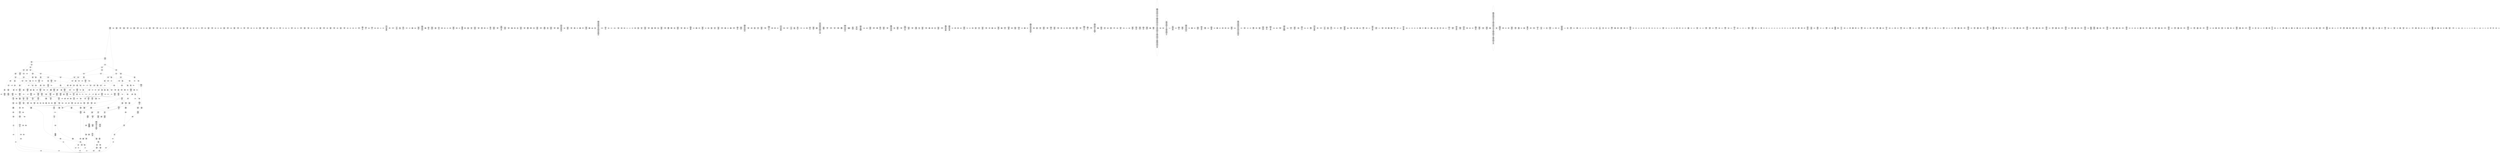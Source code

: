 /* Generated by GvGen v.1.0 (https://www.github.com/stricaud/gvgen) */

digraph G {
compound=true;
   node1 [label="[anywhere]"];
   node2 [label="# 0x0
PUSHX Data
PUSHX Data
MSTORE
PUSHX LogicData
CALLDATASIZE
LT
PUSHX Data
JUMPI
"];
   node3 [label="# 0xd
PUSHX Data
CALLDATALOAD
PUSHX BitData
SHR
PUSHX LogicData
GT
PUSHX Data
JUMPI
"];
   node4 [label="# 0x1e
PUSHX LogicData
GT
PUSHX Data
JUMPI
"];
   node5 [label="# 0x29
PUSHX LogicData
GT
PUSHX Data
JUMPI
"];
   node6 [label="# 0x34
PUSHX LogicData
EQ
PUSHX Data
JUMPI
"];
   node7 [label="# 0x3f
PUSHX LogicData
EQ
PUSHX Data
JUMPI
"];
   node8 [label="# 0x4a
PUSHX LogicData
EQ
PUSHX Data
JUMPI
"];
   node9 [label="# 0x55
PUSHX LogicData
EQ
PUSHX Data
JUMPI
"];
   node10 [label="# 0x60
PUSHX LogicData
EQ
PUSHX Data
JUMPI
"];
   node11 [label="# 0x6b
PUSHX Data
JUMP
"];
   node12 [label="# 0x6f
JUMPDEST
PUSHX LogicData
EQ
PUSHX Data
JUMPI
"];
   node13 [label="# 0x7b
PUSHX LogicData
EQ
PUSHX Data
JUMPI
"];
   node14 [label="# 0x86
PUSHX LogicData
EQ
PUSHX Data
JUMPI
"];
   node15 [label="# 0x91
PUSHX LogicData
EQ
PUSHX Data
JUMPI
"];
   node16 [label="# 0x9c
PUSHX LogicData
EQ
PUSHX Data
JUMPI
"];
   node17 [label="# 0xa7
PUSHX Data
JUMP
"];
   node18 [label="# 0xab
JUMPDEST
PUSHX LogicData
GT
PUSHX Data
JUMPI
"];
   node19 [label="# 0xb7
PUSHX LogicData
EQ
PUSHX Data
JUMPI
"];
   node20 [label="# 0xc2
PUSHX LogicData
EQ
PUSHX Data
JUMPI
"];
   node21 [label="# 0xcd
PUSHX LogicData
EQ
PUSHX Data
JUMPI
"];
   node22 [label="# 0xd8
PUSHX LogicData
EQ
PUSHX Data
JUMPI
"];
   node23 [label="# 0xe3
PUSHX LogicData
EQ
PUSHX Data
JUMPI
"];
   node24 [label="# 0xee
PUSHX Data
JUMP
"];
   node25 [label="# 0xf2
JUMPDEST
PUSHX LogicData
EQ
PUSHX Data
JUMPI
"];
   node26 [label="# 0xfe
PUSHX LogicData
EQ
PUSHX Data
JUMPI
"];
   node27 [label="# 0x109
PUSHX LogicData
EQ
PUSHX Data
JUMPI
"];
   node28 [label="# 0x114
PUSHX LogicData
EQ
PUSHX Data
JUMPI
"];
   node29 [label="# 0x11f
PUSHX LogicData
EQ
PUSHX Data
JUMPI
"];
   node30 [label="# 0x12a
PUSHX Data
JUMP
"];
   node31 [label="# 0x12e
JUMPDEST
PUSHX LogicData
GT
PUSHX Data
JUMPI
"];
   node32 [label="# 0x13a
PUSHX LogicData
GT
PUSHX Data
JUMPI
"];
   node33 [label="# 0x145
PUSHX LogicData
EQ
PUSHX Data
JUMPI
"];
   node34 [label="# 0x150
PUSHX LogicData
EQ
PUSHX Data
JUMPI
"];
   node35 [label="# 0x15b
PUSHX LogicData
EQ
PUSHX Data
JUMPI
"];
   node36 [label="# 0x166
PUSHX LogicData
EQ
PUSHX Data
JUMPI
"];
   node37 [label="# 0x171
PUSHX LogicData
EQ
PUSHX Data
JUMPI
"];
   node38 [label="# 0x17c
PUSHX Data
JUMP
"];
   node39 [label="# 0x180
JUMPDEST
PUSHX LogicData
EQ
PUSHX Data
JUMPI
"];
   node40 [label="# 0x18c
PUSHX LogicData
EQ
PUSHX Data
JUMPI
"];
   node41 [label="# 0x197
PUSHX LogicData
EQ
PUSHX Data
JUMPI
"];
   node42 [label="# 0x1a2
PUSHX LogicData
EQ
PUSHX Data
JUMPI
"];
   node43 [label="# 0x1ad
PUSHX LogicData
EQ
PUSHX Data
JUMPI
"];
   node44 [label="# 0x1b8
PUSHX Data
JUMP
"];
   node45 [label="# 0x1bc
JUMPDEST
PUSHX LogicData
GT
PUSHX Data
JUMPI
"];
   node46 [label="# 0x1c8
PUSHX LogicData
EQ
PUSHX Data
JUMPI
"];
   node47 [label="# 0x1d3
PUSHX LogicData
EQ
PUSHX Data
JUMPI
"];
   node48 [label="# 0x1de
PUSHX LogicData
EQ
PUSHX Data
JUMPI
"];
   node49 [label="# 0x1e9
PUSHX LogicData
EQ
PUSHX Data
JUMPI
"];
   node50 [label="# 0x1f4
PUSHX LogicData
EQ
PUSHX Data
JUMPI
"];
   node51 [label="# 0x1ff
PUSHX Data
JUMP
"];
   node52 [label="# 0x203
JUMPDEST
PUSHX LogicData
EQ
PUSHX Data
JUMPI
"];
   node53 [label="# 0x20f
PUSHX LogicData
EQ
PUSHX Data
JUMPI
"];
   node54 [label="# 0x21a
PUSHX LogicData
EQ
PUSHX Data
JUMPI
"];
   node55 [label="# 0x225
PUSHX LogicData
EQ
PUSHX Data
JUMPI
"];
   node56 [label="# 0x230
JUMPDEST
PUSHX Data
REVERT
"];
   node57 [label="# 0x235
JUMPDEST
CALLVALUE
ISZERO
PUSHX Data
JUMPI
"];
   node58 [label="# 0x23d
PUSHX Data
REVERT
"];
   node59 [label="# 0x241
JUMPDEST
PUSHX Data
PUSHX ArithData
CALLDATASIZE
SUB
ADD
PUSHX Data
PUSHX Data
JUMP
"];
   node60 [label="# 0x257
JUMPDEST
PUSHX Data
JUMP
"];
   node61 [label="# 0x25c
JUMPDEST
PUSHX MemData
MLOAD
PUSHX Data
PUSHX Data
JUMP
"];
   node62 [label="# 0x269
JUMPDEST
PUSHX MemData
MLOAD
SUB
RETURN
"];
   node63 [label="# 0x272
JUMPDEST
CALLVALUE
ISZERO
PUSHX Data
JUMPI
"];
   node64 [label="# 0x27a
PUSHX Data
REVERT
"];
   node65 [label="# 0x27e
JUMPDEST
PUSHX Data
PUSHX Data
JUMP
"];
   node66 [label="# 0x287
JUMPDEST
PUSHX MemData
MLOAD
PUSHX Data
PUSHX Data
JUMP
"];
   node67 [label="# 0x294
JUMPDEST
PUSHX MemData
MLOAD
SUB
RETURN
"];
   node68 [label="# 0x29d
JUMPDEST
CALLVALUE
ISZERO
PUSHX Data
JUMPI
"];
   node69 [label="# 0x2a5
PUSHX Data
REVERT
"];
   node70 [label="# 0x2a9
JUMPDEST
PUSHX Data
PUSHX ArithData
CALLDATASIZE
SUB
ADD
PUSHX Data
PUSHX Data
JUMP
"];
   node71 [label="# 0x2bf
JUMPDEST
PUSHX Data
JUMP
"];
   node72 [label="# 0x2c4
JUMPDEST
PUSHX MemData
MLOAD
PUSHX Data
PUSHX Data
JUMP
"];
   node73 [label="# 0x2d1
JUMPDEST
PUSHX MemData
MLOAD
SUB
RETURN
"];
   node74 [label="# 0x2da
JUMPDEST
CALLVALUE
ISZERO
PUSHX Data
JUMPI
"];
   node75 [label="# 0x2e2
PUSHX Data
REVERT
"];
   node76 [label="# 0x2e6
JUMPDEST
PUSHX Data
PUSHX ArithData
CALLDATASIZE
SUB
ADD
PUSHX Data
PUSHX Data
JUMP
"];
   node77 [label="# 0x2fc
JUMPDEST
PUSHX Data
JUMP
"];
   node78 [label="# 0x301
JUMPDEST
STOP
"];
   node79 [label="# 0x303
JUMPDEST
CALLVALUE
ISZERO
PUSHX Data
JUMPI
"];
   node80 [label="# 0x30b
PUSHX Data
REVERT
"];
   node81 [label="# 0x30f
JUMPDEST
PUSHX Data
PUSHX ArithData
CALLDATASIZE
SUB
ADD
PUSHX Data
PUSHX Data
JUMP
"];
   node82 [label="# 0x325
JUMPDEST
PUSHX Data
JUMP
"];
   node83 [label="# 0x32a
JUMPDEST
PUSHX MemData
MLOAD
PUSHX Data
PUSHX Data
JUMP
"];
   node84 [label="# 0x337
JUMPDEST
PUSHX MemData
MLOAD
SUB
RETURN
"];
   node85 [label="# 0x340
JUMPDEST
CALLVALUE
ISZERO
PUSHX Data
JUMPI
"];
   node86 [label="# 0x348
PUSHX Data
REVERT
"];
   node87 [label="# 0x34c
JUMPDEST
PUSHX Data
PUSHX Data
JUMP
"];
   node88 [label="# 0x355
JUMPDEST
PUSHX MemData
MLOAD
PUSHX Data
PUSHX Data
JUMP
"];
   node89 [label="# 0x362
JUMPDEST
PUSHX MemData
MLOAD
SUB
RETURN
"];
   node90 [label="# 0x36b
JUMPDEST
CALLVALUE
ISZERO
PUSHX Data
JUMPI
"];
   node91 [label="# 0x373
PUSHX Data
REVERT
"];
   node92 [label="# 0x377
JUMPDEST
PUSHX Data
PUSHX ArithData
CALLDATASIZE
SUB
ADD
PUSHX Data
PUSHX Data
JUMP
"];
   node93 [label="# 0x38d
JUMPDEST
PUSHX Data
JUMP
"];
   node94 [label="# 0x392
JUMPDEST
STOP
"];
   node95 [label="# 0x394
JUMPDEST
CALLVALUE
ISZERO
PUSHX Data
JUMPI
"];
   node96 [label="# 0x39c
PUSHX Data
REVERT
"];
   node97 [label="# 0x3a0
JUMPDEST
PUSHX Data
PUSHX ArithData
CALLDATASIZE
SUB
ADD
PUSHX Data
PUSHX Data
JUMP
"];
   node98 [label="# 0x3b6
JUMPDEST
PUSHX Data
JUMP
"];
   node99 [label="# 0x3bb
JUMPDEST
STOP
"];
   node100 [label="# 0x3bd
JUMPDEST
PUSHX Data
PUSHX ArithData
CALLDATASIZE
SUB
ADD
PUSHX Data
PUSHX Data
JUMP
"];
   node101 [label="# 0x3d2
JUMPDEST
PUSHX Data
JUMP
"];
   node102 [label="# 0x3d7
JUMPDEST
STOP
"];
   node103 [label="# 0x3d9
JUMPDEST
CALLVALUE
ISZERO
PUSHX Data
JUMPI
"];
   node104 [label="# 0x3e1
PUSHX Data
REVERT
"];
   node105 [label="# 0x3e5
JUMPDEST
PUSHX Data
PUSHX Data
JUMP
"];
   node106 [label="# 0x3ee
JUMPDEST
PUSHX MemData
MLOAD
PUSHX Data
PUSHX Data
JUMP
"];
   node107 [label="# 0x3fb
JUMPDEST
PUSHX MemData
MLOAD
SUB
RETURN
"];
   node108 [label="# 0x404
JUMPDEST
CALLVALUE
ISZERO
PUSHX Data
JUMPI
"];
   node109 [label="# 0x40c
PUSHX Data
REVERT
"];
   node110 [label="# 0x410
JUMPDEST
PUSHX Data
PUSHX ArithData
CALLDATASIZE
SUB
ADD
PUSHX Data
PUSHX Data
JUMP
"];
   node111 [label="# 0x426
JUMPDEST
PUSHX Data
JUMP
"];
   node112 [label="# 0x42b
JUMPDEST
PUSHX MemData
MLOAD
PUSHX Data
PUSHX Data
JUMP
"];
   node113 [label="# 0x438
JUMPDEST
PUSHX MemData
MLOAD
SUB
RETURN
"];
   node114 [label="# 0x441
JUMPDEST
CALLVALUE
ISZERO
PUSHX Data
JUMPI
"];
   node115 [label="# 0x449
PUSHX Data
REVERT
"];
   node116 [label="# 0x44d
JUMPDEST
PUSHX Data
PUSHX ArithData
CALLDATASIZE
SUB
ADD
PUSHX Data
PUSHX Data
JUMP
"];
   node117 [label="# 0x463
JUMPDEST
PUSHX Data
JUMP
"];
   node118 [label="# 0x468
JUMPDEST
STOP
"];
   node119 [label="# 0x46a
JUMPDEST
CALLVALUE
ISZERO
PUSHX Data
JUMPI
"];
   node120 [label="# 0x472
PUSHX Data
REVERT
"];
   node121 [label="# 0x476
JUMPDEST
PUSHX Data
PUSHX ArithData
CALLDATASIZE
SUB
ADD
PUSHX Data
PUSHX Data
JUMP
"];
   node122 [label="# 0x48c
JUMPDEST
PUSHX Data
JUMP
"];
   node123 [label="# 0x491
JUMPDEST
STOP
"];
   node124 [label="# 0x493
JUMPDEST
CALLVALUE
ISZERO
PUSHX Data
JUMPI
"];
   node125 [label="# 0x49b
PUSHX Data
REVERT
"];
   node126 [label="# 0x49f
JUMPDEST
PUSHX Data
PUSHX Data
JUMP
"];
   node127 [label="# 0x4a8
JUMPDEST
PUSHX MemData
MLOAD
PUSHX Data
PUSHX Data
JUMP
"];
   node128 [label="# 0x4b5
JUMPDEST
PUSHX MemData
MLOAD
SUB
RETURN
"];
   node129 [label="# 0x4be
JUMPDEST
CALLVALUE
ISZERO
PUSHX Data
JUMPI
"];
   node130 [label="# 0x4c6
PUSHX Data
REVERT
"];
   node131 [label="# 0x4ca
JUMPDEST
PUSHX Data
PUSHX ArithData
CALLDATASIZE
SUB
ADD
PUSHX Data
PUSHX Data
JUMP
"];
   node132 [label="# 0x4e0
JUMPDEST
PUSHX Data
JUMP
"];
   node133 [label="# 0x4e5
JUMPDEST
PUSHX MemData
MLOAD
PUSHX Data
PUSHX Data
JUMP
"];
   node134 [label="# 0x4f2
JUMPDEST
PUSHX MemData
MLOAD
SUB
RETURN
"];
   node135 [label="# 0x4fb
JUMPDEST
CALLVALUE
ISZERO
PUSHX Data
JUMPI
"];
   node136 [label="# 0x503
PUSHX Data
REVERT
"];
   node137 [label="# 0x507
JUMPDEST
PUSHX Data
PUSHX ArithData
CALLDATASIZE
SUB
ADD
PUSHX Data
PUSHX Data
JUMP
"];
   node138 [label="# 0x51d
JUMPDEST
PUSHX Data
JUMP
"];
   node139 [label="# 0x522
JUMPDEST
STOP
"];
   node140 [label="# 0x524
JUMPDEST
CALLVALUE
ISZERO
PUSHX Data
JUMPI
"];
   node141 [label="# 0x52c
PUSHX Data
REVERT
"];
   node142 [label="# 0x530
JUMPDEST
PUSHX Data
PUSHX ArithData
CALLDATASIZE
SUB
ADD
PUSHX Data
PUSHX Data
JUMP
"];
   node143 [label="# 0x546
JUMPDEST
PUSHX Data
JUMP
"];
   node144 [label="# 0x54b
JUMPDEST
PUSHX MemData
MLOAD
PUSHX Data
PUSHX Data
JUMP
"];
   node145 [label="# 0x558
JUMPDEST
PUSHX MemData
MLOAD
SUB
RETURN
"];
   node146 [label="# 0x561
JUMPDEST
CALLVALUE
ISZERO
PUSHX Data
JUMPI
"];
   node147 [label="# 0x569
PUSHX Data
REVERT
"];
   node148 [label="# 0x56d
JUMPDEST
PUSHX Data
PUSHX ArithData
CALLDATASIZE
SUB
ADD
PUSHX Data
PUSHX Data
JUMP
"];
   node149 [label="# 0x583
JUMPDEST
PUSHX Data
JUMP
"];
   node150 [label="# 0x588
JUMPDEST
PUSHX MemData
MLOAD
PUSHX Data
PUSHX Data
JUMP
"];
   node151 [label="# 0x595
JUMPDEST
PUSHX MemData
MLOAD
SUB
RETURN
"];
   node152 [label="# 0x59e
JUMPDEST
CALLVALUE
ISZERO
PUSHX Data
JUMPI
"];
   node153 [label="# 0x5a6
PUSHX Data
REVERT
"];
   node154 [label="# 0x5aa
JUMPDEST
PUSHX Data
PUSHX Data
JUMP
"];
   node155 [label="# 0x5b3
JUMPDEST
STOP
"];
   node156 [label="# 0x5b5
JUMPDEST
CALLVALUE
ISZERO
PUSHX Data
JUMPI
"];
   node157 [label="# 0x5bd
PUSHX Data
REVERT
"];
   node158 [label="# 0x5c1
JUMPDEST
PUSHX Data
PUSHX Data
JUMP
"];
   node159 [label="# 0x5ca
JUMPDEST
PUSHX MemData
MLOAD
PUSHX Data
PUSHX Data
JUMP
"];
   node160 [label="# 0x5d7
JUMPDEST
PUSHX MemData
MLOAD
SUB
RETURN
"];
   node161 [label="# 0x5e0
JUMPDEST
CALLVALUE
ISZERO
PUSHX Data
JUMPI
"];
   node162 [label="# 0x5e8
PUSHX Data
REVERT
"];
   node163 [label="# 0x5ec
JUMPDEST
PUSHX Data
PUSHX Data
JUMP
"];
   node164 [label="# 0x5f5
JUMPDEST
PUSHX MemData
MLOAD
PUSHX Data
PUSHX Data
JUMP
"];
   node165 [label="# 0x602
JUMPDEST
PUSHX MemData
MLOAD
SUB
RETURN
"];
   node166 [label="# 0x60b
JUMPDEST
CALLVALUE
ISZERO
PUSHX Data
JUMPI
"];
   node167 [label="# 0x613
PUSHX Data
REVERT
"];
   node168 [label="# 0x617
JUMPDEST
PUSHX Data
PUSHX ArithData
CALLDATASIZE
SUB
ADD
PUSHX Data
PUSHX Data
JUMP
"];
   node169 [label="# 0x62d
JUMPDEST
PUSHX Data
JUMP
"];
   node170 [label="# 0x632
JUMPDEST
STOP
"];
   node171 [label="# 0x634
JUMPDEST
CALLVALUE
ISZERO
PUSHX Data
JUMPI
"];
   node172 [label="# 0x63c
PUSHX Data
REVERT
"];
   node173 [label="# 0x640
JUMPDEST
PUSHX Data
PUSHX ArithData
CALLDATASIZE
SUB
ADD
PUSHX Data
PUSHX Data
JUMP
"];
   node174 [label="# 0x656
JUMPDEST
PUSHX Data
JUMP
"];
   node175 [label="# 0x65b
JUMPDEST
PUSHX MemData
MLOAD
PUSHX Data
PUSHX Data
JUMP
"];
   node176 [label="# 0x668
JUMPDEST
PUSHX MemData
MLOAD
SUB
RETURN
"];
   node177 [label="# 0x671
JUMPDEST
CALLVALUE
ISZERO
PUSHX Data
JUMPI
"];
   node178 [label="# 0x679
PUSHX Data
REVERT
"];
   node179 [label="# 0x67d
JUMPDEST
PUSHX Data
PUSHX Data
JUMP
"];
   node180 [label="# 0x686
JUMPDEST
PUSHX MemData
MLOAD
PUSHX Data
PUSHX Data
JUMP
"];
   node181 [label="# 0x693
JUMPDEST
PUSHX MemData
MLOAD
SUB
RETURN
"];
   node182 [label="# 0x69c
JUMPDEST
CALLVALUE
ISZERO
PUSHX Data
JUMPI
"];
   node183 [label="# 0x6a4
PUSHX Data
REVERT
"];
   node184 [label="# 0x6a8
JUMPDEST
PUSHX Data
PUSHX ArithData
CALLDATASIZE
SUB
ADD
PUSHX Data
PUSHX Data
JUMP
"];
   node185 [label="# 0x6be
JUMPDEST
PUSHX Data
JUMP
"];
   node186 [label="# 0x6c3
JUMPDEST
STOP
"];
   node187 [label="# 0x6c5
JUMPDEST
CALLVALUE
ISZERO
PUSHX Data
JUMPI
"];
   node188 [label="# 0x6cd
PUSHX Data
REVERT
"];
   node189 [label="# 0x6d1
JUMPDEST
PUSHX Data
PUSHX Data
JUMP
"];
   node190 [label="# 0x6da
JUMPDEST
PUSHX MemData
MLOAD
PUSHX Data
PUSHX Data
JUMP
"];
   node191 [label="# 0x6e7
JUMPDEST
PUSHX MemData
MLOAD
SUB
RETURN
"];
   node192 [label="# 0x6f0
JUMPDEST
CALLVALUE
ISZERO
PUSHX Data
JUMPI
"];
   node193 [label="# 0x6f8
PUSHX Data
REVERT
"];
   node194 [label="# 0x6fc
JUMPDEST
PUSHX Data
PUSHX Data
JUMP
"];
   node195 [label="# 0x705
JUMPDEST
STOP
"];
   node196 [label="# 0x707
JUMPDEST
PUSHX Data
PUSHX ArithData
CALLDATASIZE
SUB
ADD
PUSHX Data
PUSHX Data
JUMP
"];
   node197 [label="# 0x71c
JUMPDEST
PUSHX Data
JUMP
"];
   node198 [label="# 0x721
JUMPDEST
STOP
"];
   node199 [label="# 0x723
JUMPDEST
CALLVALUE
ISZERO
PUSHX Data
JUMPI
"];
   node200 [label="# 0x72b
PUSHX Data
REVERT
"];
   node201 [label="# 0x72f
JUMPDEST
PUSHX Data
PUSHX Data
JUMP
"];
   node202 [label="# 0x738
JUMPDEST
PUSHX MemData
MLOAD
PUSHX Data
PUSHX Data
JUMP
"];
   node203 [label="# 0x745
JUMPDEST
PUSHX MemData
MLOAD
SUB
RETURN
"];
   node204 [label="# 0x74e
JUMPDEST
CALLVALUE
ISZERO
PUSHX Data
JUMPI
"];
   node205 [label="# 0x756
PUSHX Data
REVERT
"];
   node206 [label="# 0x75a
JUMPDEST
PUSHX Data
PUSHX ArithData
CALLDATASIZE
SUB
ADD
PUSHX Data
PUSHX Data
JUMP
"];
   node207 [label="# 0x770
JUMPDEST
PUSHX Data
JUMP
"];
   node208 [label="# 0x775
JUMPDEST
STOP
"];
   node209 [label="# 0x777
JUMPDEST
CALLVALUE
ISZERO
PUSHX Data
JUMPI
"];
   node210 [label="# 0x77f
PUSHX Data
REVERT
"];
   node211 [label="# 0x783
JUMPDEST
PUSHX Data
PUSHX Data
JUMP
"];
   node212 [label="# 0x78c
JUMPDEST
PUSHX MemData
MLOAD
PUSHX Data
PUSHX Data
JUMP
"];
   node213 [label="# 0x799
JUMPDEST
PUSHX MemData
MLOAD
SUB
RETURN
"];
   node214 [label="# 0x7a2
JUMPDEST
CALLVALUE
ISZERO
PUSHX Data
JUMPI
"];
   node215 [label="# 0x7aa
PUSHX Data
REVERT
"];
   node216 [label="# 0x7ae
JUMPDEST
PUSHX Data
PUSHX Data
JUMP
"];
   node217 [label="# 0x7b7
JUMPDEST
PUSHX MemData
MLOAD
PUSHX Data
PUSHX Data
JUMP
"];
   node218 [label="# 0x7c4
JUMPDEST
PUSHX MemData
MLOAD
SUB
RETURN
"];
   node219 [label="# 0x7cd
JUMPDEST
CALLVALUE
ISZERO
PUSHX Data
JUMPI
"];
   node220 [label="# 0x7d5
PUSHX Data
REVERT
"];
   node221 [label="# 0x7d9
JUMPDEST
PUSHX Data
PUSHX ArithData
CALLDATASIZE
SUB
ADD
PUSHX Data
PUSHX Data
JUMP
"];
   node222 [label="# 0x7ef
JUMPDEST
PUSHX Data
JUMP
"];
   node223 [label="# 0x7f4
JUMPDEST
STOP
"];
   node224 [label="# 0x7f6
JUMPDEST
CALLVALUE
ISZERO
PUSHX Data
JUMPI
"];
   node225 [label="# 0x7fe
PUSHX Data
REVERT
"];
   node226 [label="# 0x802
JUMPDEST
PUSHX Data
PUSHX ArithData
CALLDATASIZE
SUB
ADD
PUSHX Data
PUSHX Data
JUMP
"];
   node227 [label="# 0x818
JUMPDEST
PUSHX Data
JUMP
"];
   node228 [label="# 0x81d
JUMPDEST
PUSHX MemData
MLOAD
PUSHX Data
PUSHX Data
JUMP
"];
   node229 [label="# 0x82a
JUMPDEST
PUSHX MemData
MLOAD
SUB
RETURN
"];
   node230 [label="# 0x833
JUMPDEST
CALLVALUE
ISZERO
PUSHX Data
JUMPI
"];
   node231 [label="# 0x83b
PUSHX Data
REVERT
"];
   node232 [label="# 0x83f
JUMPDEST
PUSHX Data
PUSHX ArithData
CALLDATASIZE
SUB
ADD
PUSHX Data
PUSHX Data
JUMP
"];
   node233 [label="# 0x855
JUMPDEST
PUSHX Data
JUMP
"];
   node234 [label="# 0x85a
JUMPDEST
PUSHX MemData
MLOAD
PUSHX Data
PUSHX Data
JUMP
"];
   node235 [label="# 0x867
JUMPDEST
PUSHX MemData
MLOAD
SUB
RETURN
"];
   node236 [label="# 0x870
JUMPDEST
CALLVALUE
ISZERO
PUSHX Data
JUMPI
"];
   node237 [label="# 0x878
PUSHX Data
REVERT
"];
   node238 [label="# 0x87c
JUMPDEST
PUSHX Data
PUSHX ArithData
CALLDATASIZE
SUB
ADD
PUSHX Data
PUSHX Data
JUMP
"];
   node239 [label="# 0x892
JUMPDEST
PUSHX Data
JUMP
"];
   node240 [label="# 0x897
JUMPDEST
PUSHX MemData
MLOAD
PUSHX Data
PUSHX Data
JUMP
"];
   node241 [label="# 0x8a4
JUMPDEST
PUSHX MemData
MLOAD
SUB
RETURN
"];
   node242 [label="# 0x8ad
JUMPDEST
CALLVALUE
ISZERO
PUSHX Data
JUMPI
"];
   node243 [label="# 0x8b5
PUSHX Data
REVERT
"];
   node244 [label="# 0x8b9
JUMPDEST
PUSHX Data
PUSHX ArithData
CALLDATASIZE
SUB
ADD
PUSHX Data
PUSHX Data
JUMP
"];
   node245 [label="# 0x8cf
JUMPDEST
PUSHX Data
JUMP
"];
   node246 [label="# 0x8d4
JUMPDEST
STOP
"];
   node247 [label="# 0x8d6
JUMPDEST
CALLVALUE
ISZERO
PUSHX Data
JUMPI
"];
   node248 [label="# 0x8de
PUSHX Data
REVERT
"];
   node249 [label="# 0x8e2
JUMPDEST
PUSHX Data
PUSHX ArithData
CALLDATASIZE
SUB
ADD
PUSHX Data
PUSHX Data
JUMP
"];
   node250 [label="# 0x8f8
JUMPDEST
PUSHX Data
JUMP
"];
   node251 [label="# 0x8fd
JUMPDEST
STOP
"];
   node252 [label="# 0x8ff
JUMPDEST
CALLVALUE
ISZERO
PUSHX Data
JUMPI
"];
   node253 [label="# 0x907
PUSHX Data
REVERT
"];
   node254 [label="# 0x90b
JUMPDEST
PUSHX Data
PUSHX Data
JUMP
"];
   node255 [label="# 0x914
JUMPDEST
PUSHX MemData
MLOAD
PUSHX Data
PUSHX Data
JUMP
"];
   node256 [label="# 0x921
JUMPDEST
PUSHX MemData
MLOAD
SUB
RETURN
"];
   node257 [label="# 0x92a
JUMPDEST
PUSHX Data
PUSHX BitData
PUSHX BitData
NOT
AND
PUSHX BitData
NOT
AND
EQ
PUSHX Data
JUMPI
"];
   node258 [label="# 0x993
PUSHX BitData
PUSHX BitData
NOT
AND
PUSHX BitData
NOT
AND
EQ
"];
   node259 [label="# 0x9f5
JUMPDEST
PUSHX Data
JUMPI
"];
   node260 [label="# 0x9fb
PUSHX BitData
PUSHX BitData
NOT
AND
PUSHX BitData
NOT
AND
EQ
"];
   node261 [label="# 0xa5d
JUMPDEST
PUSHX Data
JUMPI
"];
   node262 [label="# 0xa63
PUSHX Data
PUSHX Data
JUMP
"];
   node263 [label="# 0xa6c
JUMPDEST
"];
   node264 [label="# 0xa6d
JUMPDEST
JUMP
"];
   node265 [label="# 0xa74
JUMPDEST
PUSHX Data
PUSHX StorData
SLOAD
PUSHX Data
PUSHX Data
JUMP
"];
   node266 [label="# 0xa83
JUMPDEST
PUSHX ArithData
ADD
PUSHX ArithData
DIV
MUL
PUSHX ArithData
ADD
PUSHX MemData
MLOAD
ADD
PUSHX Data
MSTORE
MSTORE
PUSHX ArithData
ADD
SLOAD
PUSHX Data
PUSHX Data
JUMP
"];
   node267 [label="# 0xaaf
JUMPDEST
ISZERO
PUSHX Data
JUMPI
"];
   node268 [label="# 0xab6
PUSHX LogicData
LT
PUSHX Data
JUMPI
"];
   node269 [label="# 0xabe
PUSHX ArithData
SLOAD
DIV
MUL
MSTORE
PUSHX ArithData
ADD
PUSHX Data
JUMP
"];
   node270 [label="# 0xad1
JUMPDEST
ADD
PUSHX Data
MSTORE
PUSHX Data
PUSHX Data
SHA3
"];
   node271 [label="# 0xadf
JUMPDEST
SLOAD
MSTORE
PUSHX ArithData
ADD
PUSHX ArithData
ADD
GT
PUSHX Data
JUMPI
"];
   node272 [label="# 0xaf3
SUB
PUSHX BitData
AND
ADD
"];
   node273 [label="# 0xafc
JUMPDEST
JUMP
"];
   node274 [label="# 0xb06
JUMPDEST
PUSHX Data
PUSHX Data
PUSHX Data
JUMP
"];
   node275 [label="# 0xb11
JUMPDEST
PUSHX Data
JUMPI
"];
   node276 [label="# 0xb16
PUSHX MemData
MLOAD
PUSHX Data
MSTORE
PUSHX ArithData
ADD
PUSHX MemData
MLOAD
SUB
REVERT
"];
   node277 [label="# 0xb47
JUMPDEST
PUSHX Data
PUSHX ArithData
MSTORE
PUSHX ArithData
ADD
MSTORE
PUSHX ArithData
ADD
PUSHX Data
SHA3
PUSHX ArithData
SLOAD
PUSHX ArithData
EXP
DIV
PUSHX BitData
AND
JUMP
"];
   node278 [label="# 0xb82
JUMPDEST
PUSHX Data
PUSHX Data
PUSHX Data
JUMP
"];
   node279 [label="# 0xb8d
JUMPDEST
PUSHX BitData
AND
PUSHX BitData
AND
EQ
ISZERO
PUSHX Data
JUMPI
"];
   node280 [label="# 0xbc4
PUSHX MemData
MLOAD
PUSHX Data
MSTORE
PUSHX ArithData
ADD
PUSHX MemData
MLOAD
SUB
REVERT
"];
   node281 [label="# 0xbf5
JUMPDEST
PUSHX BitData
AND
PUSHX Data
PUSHX Data
JUMP
"];
   node282 [label="# 0xc14
JUMPDEST
PUSHX BitData
AND
EQ
ISZERO
ISZERO
PUSHX Data
JUMPI
"];
   node283 [label="# 0xc33
PUSHX Data
PUSHX Data
PUSHX Data
JUMP
"];
   node284 [label="# 0xc3f
JUMPDEST
PUSHX Data
JUMP
"];
   node285 [label="# 0xc44
JUMPDEST
ISZERO
"];
   node286 [label="# 0xc46
JUMPDEST
ISZERO
PUSHX Data
JUMPI
"];
   node287 [label="# 0xc4c
PUSHX MemData
MLOAD
PUSHX Data
MSTORE
PUSHX ArithData
ADD
PUSHX MemData
MLOAD
SUB
REVERT
"];
   node288 [label="# 0xc7d
JUMPDEST
PUSHX Data
PUSHX Data
JUMP
"];
   node289 [label="# 0xc88
JUMPDEST
JUMP
"];
   node290 [label="# 0xc8d
JUMPDEST
PUSHX Data
PUSHX Data
MSTORE
PUSHX Data
MSTORE
PUSHX Data
PUSHX Data
SHA3
PUSHX Data
SLOAD
JUMP
"];
   node291 [label="# 0xca5
JUMPDEST
PUSHX Data
PUSHX StorData
SLOAD
JUMP
"];
   node292 [label="# 0xcaf
JUMPDEST
PUSHX Data
PUSHX Data
JUMP
"];
   node293 [label="# 0xcb7
JUMPDEST
PUSHX BitData
AND
PUSHX Data
PUSHX Data
JUMP
"];
   node294 [label="# 0xcd5
JUMPDEST
PUSHX BitData
AND
EQ
PUSHX Data
JUMPI
"];
   node295 [label="# 0xcf1
PUSHX MemData
MLOAD
PUSHX Data
MSTORE
PUSHX ArithData
ADD
PUSHX Data
PUSHX Data
JUMP
"];
   node296 [label="# 0xd22
JUMPDEST
PUSHX MemData
MLOAD
SUB
REVERT
"];
   node297 [label="# 0xd2b
JUMPDEST
PUSHX Data
SSTORE
PUSHX Data
SSTORE
JUMP
"];
   node298 [label="# 0xd3d
JUMPDEST
PUSHX Data
PUSHX Data
JUMP
"];
   node299 [label="# 0xd48
JUMPDEST
JUMP
"];
   node300 [label="# 0xd4d
JUMPDEST
CALLER
PUSHX BitData
AND
ORIGIN
PUSHX BitData
AND
EQ
PUSHX Data
JUMPI
"];
   node301 [label="# 0xd81
PUSHX MemData
MLOAD
PUSHX Data
MSTORE
PUSHX ArithData
ADD
PUSHX Data
PUSHX Data
JUMP
"];
   node302 [label="# 0xdb2
JUMPDEST
PUSHX MemData
MLOAD
SUB
REVERT
"];
   node303 [label="# 0xdbb
JUMPDEST
PUSHX LogicData
ISZERO
ISZERO
PUSHX StorData
PUSHX ArithData
SLOAD
PUSHX ArithData
EXP
DIV
PUSHX BitData
AND
ISZERO
ISZERO
EQ
PUSHX Data
JUMPI
"];
   node304 [label="# 0xdd7
PUSHX MemData
MLOAD
PUSHX Data
MSTORE
PUSHX ArithData
ADD
PUSHX Data
PUSHX Data
JUMP
"];
   node305 [label="# 0xe08
JUMPDEST
PUSHX MemData
MLOAD
SUB
REVERT
"];
   node306 [label="# 0xe11
JUMPDEST
PUSHX Data
PUSHX Data
PUSHX Data
JUMP
"];
   node307 [label="# 0xe3b
JUMPDEST
PUSHX Data
PUSHX Data
JUMP
"];
   node308 [label="# 0xe45
JUMPDEST
GT
ISZERO
PUSHX Data
JUMPI
"];
   node309 [label="# 0xe4c
PUSHX MemData
MLOAD
PUSHX Data
MSTORE
PUSHX ArithData
ADD
PUSHX Data
PUSHX Data
JUMP
"];
   node310 [label="# 0xe7d
JUMPDEST
PUSHX MemData
MLOAD
SUB
REVERT
"];
   node311 [label="# 0xe86
JUMPDEST
PUSHX Data
PUSHX Data
PUSHX Data
CALLER
PUSHX Data
JUMP
"];
   node312 [label="# 0xe94
JUMPDEST
PUSHX BitData
PUSHX BitData
AND
JUMP
"];
   node313 [label="# 0xea3
JUMPDEST
GT
ISZERO
PUSHX Data
JUMPI
"];
   node314 [label="# 0xeae
PUSHX MemData
MLOAD
PUSHX Data
MSTORE
PUSHX ArithData
ADD
PUSHX Data
PUSHX Data
JUMP
"];
   node315 [label="# 0xedf
JUMPDEST
PUSHX MemData
MLOAD
SUB
REVERT
"];
   node316 [label="# 0xee8
JUMPDEST
PUSHX Data
PUSHX Data
PUSHX StorData
SLOAD
PUSHX BitData
PUSHX BitData
AND
JUMP
"];
   node317 [label="# 0xeff
JUMPDEST
CALLVALUE
LT
ISZERO
PUSHX Data
JUMPI
"];
   node318 [label="# 0xf0a
PUSHX MemData
MLOAD
PUSHX Data
MSTORE
PUSHX ArithData
ADD
PUSHX Data
PUSHX Data
JUMP
"];
   node319 [label="# 0xf3b
JUMPDEST
PUSHX MemData
MLOAD
SUB
REVERT
"];
   node320 [label="# 0xf44
JUMPDEST
PUSHX Data
PUSHX Data
CALLER
PUSHX Data
JUMP
"];
   node321 [label="# 0xf51
JUMPDEST
PUSHX ArithData
MUL
PUSHX ArithData
ADD
PUSHX MemData
MLOAD
ADD
PUSHX Data
MSTORE
MSTORE
PUSHX ArithData
ADD
PUSHX ArithData
MUL
CALLDATACOPY
PUSHX Data
ADD
MSTORE
PUSHX BitData
NOT
PUSHX ArithData
ADD
AND
ADD
PUSHX Data
JUMP
"];
   node322 [label="# 0xf98
JUMPDEST
PUSHX Data
JUMPI
"];
   node323 [label="# 0xf9d
PUSHX MemData
MLOAD
PUSHX Data
MSTORE
PUSHX ArithData
ADD
PUSHX Data
PUSHX Data
JUMP
"];
   node324 [label="# 0xfce
JUMPDEST
PUSHX MemData
MLOAD
SUB
REVERT
"];
   node325 [label="# 0xfd7
JUMPDEST
PUSHX Data
CALLER
PUSHX Data
JUMP
"];
   node326 [label="# 0xfe1
JUMPDEST
JUMP
"];
   node327 [label="# 0xfe9
JUMPDEST
PUSHX StorData
SLOAD
JUMP
"];
   node328 [label="# 0xfef
JUMPDEST
PUSHX Data
PUSHX Data
PUSHX Data
JUMP
"];
   node329 [label="# 0xffa
JUMPDEST
LT
PUSHX Data
JUMPI
"];
   node330 [label="# 0x1001
PUSHX MemData
MLOAD
PUSHX Data
MSTORE
PUSHX ArithData
ADD
PUSHX MemData
MLOAD
SUB
REVERT
"];
   node331 [label="# 0x1032
JUMPDEST
PUSHX Data
PUSHX Data
PUSHX Data
JUMP
"];
   node332 [label="# 0x103c
JUMPDEST
PUSHX Data
PUSHX Data
"];
   node333 [label="# 0x1044
JUMPDEST
LT
ISZERO
PUSHX Data
JUMPI
"];
   node334 [label="# 0x104d
PUSHX Data
PUSHX Data
PUSHX ArithData
MSTORE
PUSHX ArithData
ADD
MSTORE
PUSHX ArithData
ADD
PUSHX Data
SHA3
PUSHX MemData
MLOAD
PUSHX ArithData
ADD
PUSHX Data
MSTORE
PUSHX ArithData
ADD
PUSHX ArithData
SLOAD
PUSHX ArithData
EXP
DIV
PUSHX BitData
AND
PUSHX BitData
AND
PUSHX BitData
AND
MSTORE
PUSHX ArithData
ADD
PUSHX ArithData
ADD
PUSHX ArithData
SLOAD
PUSHX ArithData
EXP
DIV
PUSHX BitData
AND
PUSHX BitData
AND
PUSHX BitData
AND
MSTORE
PUSHX BitData
PUSHX BitData
AND
PUSHX ArithData
ADD
MLOAD
PUSHX BitData
AND
EQ
PUSHX Data
JUMPI
"];
   node335 [label="# 0x112f
PUSHX ArithData
ADD
MLOAD
"];
   node336 [label="# 0x1136
JUMPDEST
PUSHX BitData
AND
PUSHX BitData
AND
EQ
ISZERO
PUSHX Data
JUMPI
"];
   node337 [label="# 0x116b
EQ
ISZERO
PUSHX Data
JUMPI
"];
   node338 [label="# 0x1173
PUSHX Data
JUMP
"];
   node339 [label="# 0x117f
JUMPDEST
PUSHX ArithData
ADD
"];
   node340 [label="# 0x1188
JUMPDEST
PUSHX ArithData
ADD
PUSHX Data
JUMP
"];
   node341 [label="# 0x1196
JUMPDEST
PUSHX Data
PUSHX Data
JUMPI
"];
   node342 [label="# 0x119e
PUSHX Data
PUSHX Data
JUMP
"];
   node343 [label="# 0x11a5
JUMPDEST
"];
   node344 [label="# 0x11a6
JUMPDEST
"];
   node345 [label="# 0x11aa
JUMPDEST
JUMP
"];
   node346 [label="# 0x11b0
JUMPDEST
PUSHX Data
PUSHX Data
JUMP
"];
   node347 [label="# 0x11b8
JUMPDEST
PUSHX BitData
AND
PUSHX Data
PUSHX Data
JUMP
"];
   node348 [label="# 0x11d6
JUMPDEST
PUSHX BitData
AND
EQ
PUSHX Data
JUMPI
"];
   node349 [label="# 0x11f2
PUSHX MemData
MLOAD
PUSHX Data
MSTORE
PUSHX ArithData
ADD
PUSHX Data
PUSHX Data
JUMP
"];
   node350 [label="# 0x1223
JUMPDEST
PUSHX MemData
MLOAD
SUB
REVERT
"];
   node351 [label="# 0x122c
JUMPDEST
PUSHX Data
PUSHX Data
PUSHX Data
PUSHX Data
JUMP
"];
   node352 [label="# 0x1259
JUMPDEST
PUSHX BitData
PUSHX BitData
AND
JUMP
"];
   node353 [label="# 0x1267
JUMPDEST
GT
ISZERO
PUSHX Data
JUMPI
"];
   node354 [label="# 0x126e
PUSHX MemData
MLOAD
PUSHX Data
MSTORE
PUSHX ArithData
ADD
PUSHX Data
PUSHX Data
JUMP
"];
   node355 [label="# 0x129f
JUMPDEST
PUSHX MemData
MLOAD
SUB
REVERT
"];
   node356 [label="# 0x12a8
JUMPDEST
PUSHX Data
PUSHX Data
PUSHX Data
CALLER
PUSHX Data
JUMP
"];
   node357 [label="# 0x12d6
JUMPDEST
PUSHX BitData
PUSHX BitData
AND
JUMP
"];
   node358 [label="# 0x12e4
JUMPDEST
GT
ISZERO
PUSHX Data
JUMPI
"];
   node359 [label="# 0x12eb
PUSHX MemData
MLOAD
PUSHX Data
MSTORE
PUSHX ArithData
ADD
PUSHX Data
PUSHX Data
JUMP
"];
   node360 [label="# 0x131c
JUMPDEST
PUSHX MemData
MLOAD
SUB
REVERT
"];
   node361 [label="# 0x1325
JUMPDEST
PUSHX Data
CALLER
PUSHX Data
JUMP
"];
   node362 [label="# 0x132f
JUMPDEST
JUMP
"];
   node363 [label="# 0x1332
JUMPDEST
PUSHX Data
PUSHX MemData
MLOAD
PUSHX ArithData
ADD
PUSHX Data
MSTORE
PUSHX Data
MSTORE
PUSHX Data
JUMP
"];
   node364 [label="# 0x134d
JUMPDEST
JUMP
"];
   node365 [label="# 0x1352
JUMPDEST
PUSHX Data
JUMP
"];
   node366 [label="# 0x1376
JUMPDEST
PUSHX Data
PUSHX Data
PUSHX Data
JUMP
"];
   node367 [label="# 0x1380
JUMPDEST
LT
PUSHX Data
JUMPI
"];
   node368 [label="# 0x1387
PUSHX MemData
MLOAD
PUSHX Data
MSTORE
PUSHX ArithData
ADD
PUSHX MemData
MLOAD
SUB
REVERT
"];
   node369 [label="# 0x13b8
JUMPDEST
JUMP
"];
   node370 [label="# 0x13c0
JUMPDEST
PUSHX Data
PUSHX Data
JUMP
"];
   node371 [label="# 0x13c8
JUMPDEST
PUSHX BitData
AND
PUSHX Data
PUSHX Data
JUMP
"];
   node372 [label="# 0x13e6
JUMPDEST
PUSHX BitData
AND
EQ
PUSHX Data
JUMPI
"];
   node373 [label="# 0x1402
PUSHX MemData
MLOAD
PUSHX Data
MSTORE
PUSHX ArithData
ADD
PUSHX Data
PUSHX Data
JUMP
"];
   node374 [label="# 0x1433
JUMPDEST
PUSHX MemData
MLOAD
SUB
REVERT
"];
   node375 [label="# 0x143c
JUMPDEST
PUSHX Data
PUSHX Data
PUSHX Data
JUMP
"];
   node376 [label="# 0x144d
JUMPDEST
JUMP
"];
   node377 [label="# 0x1452
JUMPDEST
PUSHX Data
PUSHX Data
PUSHX Data
JUMP
"];
   node378 [label="# 0x145d
JUMPDEST
PUSHX ArithData
ADD
MLOAD
JUMP
"];
   node379 [label="# 0x1468
JUMPDEST
PUSHX BitData
PUSHX BitData
AND
PUSHX BitData
AND
EQ
ISZERO
PUSHX Data
JUMPI
"];
   node380 [label="# 0x149f
PUSHX MemData
MLOAD
PUSHX Data
MSTORE
PUSHX ArithData
ADD
PUSHX MemData
MLOAD
SUB
REVERT
"];
   node381 [label="# 0x14d0
JUMPDEST
PUSHX Data
PUSHX ArithData
PUSHX BitData
AND
PUSHX BitData
AND
MSTORE
PUSHX ArithData
ADD
MSTORE
PUSHX ArithData
ADD
PUSHX Data
SHA3
PUSHX ArithData
ADD
PUSHX ArithData
SLOAD
PUSHX ArithData
EXP
DIV
PUSHX BitData
AND
PUSHX BitData
AND
JUMP
"];
   node382 [label="# 0x1548
JUMPDEST
PUSHX Data
PUSHX Data
JUMP
"];
   node383 [label="# 0x1550
JUMPDEST
PUSHX BitData
AND
PUSHX Data
PUSHX Data
JUMP
"];
   node384 [label="# 0x156e
JUMPDEST
PUSHX BitData
AND
EQ
PUSHX Data
JUMPI
"];
   node385 [label="# 0x158a
PUSHX MemData
MLOAD
PUSHX Data
MSTORE
PUSHX ArithData
ADD
PUSHX Data
PUSHX Data
JUMP
"];
   node386 [label="# 0x15bb
JUMPDEST
PUSHX MemData
MLOAD
SUB
REVERT
"];
   node387 [label="# 0x15c4
JUMPDEST
PUSHX Data
PUSHX Data
PUSHX Data
JUMP
"];
   node388 [label="# 0x15ce
JUMPDEST
JUMP
"];
   node389 [label="# 0x15d0
JUMPDEST
PUSHX StorData
PUSHX ArithData
SLOAD
PUSHX ArithData
EXP
DIV
PUSHX BitData
AND
JUMP
"];
   node390 [label="# 0x15f9
JUMPDEST
PUSHX StorData
SLOAD
JUMP
"];
   node391 [label="# 0x15ff
JUMPDEST
PUSHX Data
PUSHX Data
JUMP
"];
   node392 [label="# 0x1607
JUMPDEST
PUSHX BitData
AND
PUSHX Data
PUSHX Data
JUMP
"];
   node393 [label="# 0x1625
JUMPDEST
PUSHX BitData
AND
EQ
PUSHX Data
JUMPI
"];
   node394 [label="# 0x1641
PUSHX MemData
MLOAD
PUSHX Data
MSTORE
PUSHX ArithData
ADD
PUSHX Data
PUSHX Data
JUMP
"];
   node395 [label="# 0x1672
JUMPDEST
PUSHX MemData
MLOAD
SUB
REVERT
"];
   node396 [label="# 0x167b
JUMPDEST
PUSHX StorData
PUSHX ArithData
PUSHX ArithData
EXP
SLOAD
PUSHX ArithData
MUL
NOT
AND
ISZERO
ISZERO
MUL
OR
SSTORE
JUMP
"];
   node397 [label="# 0x1698
JUMPDEST
PUSHX Data
PUSHX Data
JUMP
"];
   node398 [label="# 0x16a0
JUMPDEST
PUSHX Data
PUSHX Data
JUMP
"];
   node399 [label="# 0x16a9
JUMPDEST
JUMP
"];
   node400 [label="# 0x16b0
JUMPDEST
PUSHX Data
PUSHX StorData
SLOAD
PUSHX Data
PUSHX Data
JUMP
"];
   node401 [label="# 0x16bf
JUMPDEST
PUSHX ArithData
ADD
PUSHX ArithData
DIV
MUL
PUSHX ArithData
ADD
PUSHX MemData
MLOAD
ADD
PUSHX Data
MSTORE
MSTORE
PUSHX ArithData
ADD
SLOAD
PUSHX Data
PUSHX Data
JUMP
"];
   node402 [label="# 0x16eb
JUMPDEST
ISZERO
PUSHX Data
JUMPI
"];
   node403 [label="# 0x16f2
PUSHX LogicData
LT
PUSHX Data
JUMPI
"];
   node404 [label="# 0x16fa
PUSHX ArithData
SLOAD
DIV
MUL
MSTORE
PUSHX ArithData
ADD
PUSHX Data
JUMP
"];
   node405 [label="# 0x170d
JUMPDEST
ADD
PUSHX Data
MSTORE
PUSHX Data
PUSHX Data
SHA3
"];
   node406 [label="# 0x171b
JUMPDEST
SLOAD
MSTORE
PUSHX ArithData
ADD
PUSHX ArithData
ADD
GT
PUSHX Data
JUMPI
"];
   node407 [label="# 0x172f
SUB
PUSHX BitData
AND
ADD
"];
   node408 [label="# 0x1738
JUMPDEST
JUMP
"];
   node409 [label="# 0x1742
JUMPDEST
PUSHX Data
PUSHX Data
JUMP
"];
   node410 [label="# 0x174a
JUMPDEST
PUSHX BitData
AND
PUSHX BitData
AND
EQ
ISZERO
PUSHX Data
JUMPI
"];
   node411 [label="# 0x177e
PUSHX MemData
MLOAD
PUSHX Data
MSTORE
PUSHX ArithData
ADD
PUSHX MemData
MLOAD
SUB
REVERT
"];
   node412 [label="# 0x17af
JUMPDEST
PUSHX Data
PUSHX Data
PUSHX Data
PUSHX Data
JUMP
"];
   node413 [label="# 0x17bc
JUMPDEST
PUSHX BitData
AND
PUSHX BitData
AND
MSTORE
PUSHX ArithData
ADD
MSTORE
PUSHX ArithData
ADD
PUSHX Data
SHA3
PUSHX ArithData
PUSHX BitData
AND
PUSHX BitData
AND
MSTORE
PUSHX ArithData
ADD
MSTORE
PUSHX ArithData
ADD
PUSHX Data
SHA3
PUSHX ArithData
PUSHX ArithData
EXP
SLOAD
PUSHX ArithData
MUL
NOT
AND
ISZERO
ISZERO
MUL
OR
SSTORE
PUSHX BitData
AND
PUSHX Data
PUSHX Data
JUMP
"];
   node414 [label="# 0x1869
JUMPDEST
PUSHX BitData
AND
PUSHX Data
PUSHX MemData
MLOAD
PUSHX Data
PUSHX Data
JUMP
"];
   node415 [label="# 0x18ae
JUMPDEST
PUSHX MemData
MLOAD
SUB
LOGX
JUMP
"];
   node416 [label="# 0x18ba
JUMPDEST
PUSHX StorData
SLOAD
JUMP
"];
   node417 [label="# 0x18c0
JUMPDEST
PUSHX Data
PUSHX Data
JUMP
"];
   node418 [label="# 0x18c8
JUMPDEST
PUSHX BitData
AND
PUSHX Data
PUSHX Data
JUMP
"];
   node419 [label="# 0x18e6
JUMPDEST
PUSHX BitData
AND
EQ
PUSHX Data
JUMPI
"];
   node420 [label="# 0x1902
PUSHX MemData
MLOAD
PUSHX Data
MSTORE
PUSHX ArithData
ADD
PUSHX Data
PUSHX Data
JUMP
"];
   node421 [label="# 0x1933
JUMPDEST
PUSHX MemData
MLOAD
SUB
REVERT
"];
   node422 [label="# 0x193c
JUMPDEST
PUSHX LogicData
PUSHX StorData
SLOAD
EQ
ISZERO
PUSHX Data
JUMPI
"];
   node423 [label="# 0x1948
PUSHX MemData
MLOAD
PUSHX Data
MSTORE
PUSHX ArithData
ADD
PUSHX Data
PUSHX Data
JUMP
"];
   node424 [label="# 0x1979
JUMPDEST
PUSHX MemData
MLOAD
SUB
REVERT
"];
   node425 [label="# 0x1982
JUMPDEST
PUSHX Data
PUSHX Data
SSTORE
PUSHX Data
SELFBALANCE
PUSHX Data
PUSHX Data
PUSHX Data
PUSHX Data
PUSHX Data
PUSHX BitData
PUSHX BitData
AND
JUMP
"];
   node426 [label="# 0x19aa
JUMPDEST
PUSHX BitData
PUSHX BitData
AND
JUMP
"];
   node427 [label="# 0x19b8
JUMPDEST
PUSHX Data
PUSHX Data
PUSHX BitData
PUSHX BitData
AND
JUMP
"];
   node428 [label="# 0x19cf
JUMPDEST
PUSHX StorData
PUSHX ArithData
SLOAD
PUSHX ArithData
EXP
DIV
PUSHX BitData
AND
PUSHX BitData
AND
PUSHX ArithData
ISZERO
MUL
PUSHX MemData
MLOAD
PUSHX Data
PUSHX MemData
MLOAD
SUB
CALL
ISZERO
ISZERO
PUSHX Data
JUMPI
"];
   node429 [label="# 0x1a30
RETURNDATASIZE
PUSHX Data
RETURNDATACOPY
RETURNDATASIZE
PUSHX Data
REVERT
"];
   node430 [label="# 0x1a39
JUMPDEST
PUSHX Data
CALLER
PUSHX BitData
AND
PUSHX MemData
MLOAD
PUSHX Data
PUSHX Data
JUMP
"];
   node431 [label="# 0x1a60
JUMPDEST
PUSHX Data
PUSHX MemData
MLOAD
SUB
GAS
CALL
RETURNDATASIZE
PUSHX LogicData
EQ
PUSHX Data
JUMPI
"];
   node432 [label="# 0x1a7c
PUSHX MemData
MLOAD
PUSHX BitData
NOT
PUSHX ArithData
RETURNDATASIZE
ADD
AND
ADD
PUSHX Data
MSTORE
RETURNDATASIZE
MSTORE
RETURNDATASIZE
PUSHX Data
PUSHX ArithData
ADD
RETURNDATACOPY
PUSHX Data
JUMP
"];
   node433 [label="# 0x1a9d
JUMPDEST
PUSHX Data
"];
   node434 [label="# 0x1aa2
JUMPDEST
PUSHX Data
JUMPI
"];
   node435 [label="# 0x1aac
PUSHX MemData
MLOAD
PUSHX Data
MSTORE
PUSHX ArithData
ADD
PUSHX Data
PUSHX Data
JUMP
"];
   node436 [label="# 0x1add
JUMPDEST
PUSHX MemData
MLOAD
SUB
REVERT
"];
   node437 [label="# 0x1ae6
JUMPDEST
PUSHX Data
PUSHX Data
SSTORE
JUMP
"];
   node438 [label="# 0x1af4
JUMPDEST
CALLER
PUSHX BitData
AND
ORIGIN
PUSHX BitData
AND
EQ
PUSHX Data
JUMPI
"];
   node439 [label="# 0x1b28
PUSHX MemData
MLOAD
PUSHX Data
MSTORE
PUSHX ArithData
ADD
PUSHX Data
PUSHX Data
JUMP
"];
   node440 [label="# 0x1b59
JUMPDEST
PUSHX MemData
MLOAD
SUB
REVERT
"];
   node441 [label="# 0x1b62
JUMPDEST
PUSHX Data
PUSHX Data
PUSHX Data
PUSHX ArithData
CALLER
PUSHX BitData
AND
PUSHX BitData
AND
MSTORE
PUSHX ArithData
ADD
MSTORE
PUSHX ArithData
ADD
PUSHX Data
SHA3
SLOAD
PUSHX BitData
PUSHX BitData
AND
JUMP
"];
   node442 [label="# 0x1bb6
JUMPDEST
GT
ISZERO
PUSHX Data
JUMPI
"];
   node443 [label="# 0x1bbd
PUSHX MemData
MLOAD
PUSHX Data
MSTORE
PUSHX ArithData
ADD
PUSHX Data
PUSHX Data
JUMP
"];
   node444 [label="# 0x1bee
JUMPDEST
PUSHX MemData
MLOAD
SUB
REVERT
"];
   node445 [label="# 0x1bf7
JUMPDEST
PUSHX LogicData
ISZERO
ISZERO
PUSHX StorData
PUSHX ArithData
SLOAD
PUSHX ArithData
EXP
DIV
PUSHX BitData
AND
ISZERO
ISZERO
EQ
PUSHX Data
JUMPI
"];
   node446 [label="# 0x1c13
PUSHX MemData
MLOAD
PUSHX Data
MSTORE
PUSHX ArithData
ADD
PUSHX Data
PUSHX Data
JUMP
"];
   node447 [label="# 0x1c44
JUMPDEST
PUSHX MemData
MLOAD
SUB
REVERT
"];
   node448 [label="# 0x1c4d
JUMPDEST
PUSHX Data
PUSHX Data
PUSHX StorData
SLOAD
PUSHX BitData
PUSHX BitData
AND
JUMP
"];
   node449 [label="# 0x1c64
JUMPDEST
CALLVALUE
LT
ISZERO
PUSHX Data
JUMPI
"];
   node450 [label="# 0x1c6f
PUSHX MemData
MLOAD
PUSHX Data
MSTORE
PUSHX ArithData
ADD
PUSHX Data
PUSHX Data
JUMP
"];
   node451 [label="# 0x1ca0
JUMPDEST
PUSHX MemData
MLOAD
SUB
REVERT
"];
   node452 [label="# 0x1ca9
JUMPDEST
PUSHX Data
PUSHX Data
PUSHX Data
JUMP
"];
   node453 [label="# 0x1cd3
JUMPDEST
PUSHX Data
PUSHX Data
JUMP
"];
   node454 [label="# 0x1cdd
JUMPDEST
GT
ISZERO
PUSHX Data
JUMPI
"];
   node455 [label="# 0x1ce4
PUSHX MemData
MLOAD
PUSHX Data
MSTORE
PUSHX ArithData
ADD
PUSHX Data
PUSHX Data
JUMP
"];
   node456 [label="# 0x1d15
JUMPDEST
PUSHX MemData
MLOAD
SUB
REVERT
"];
   node457 [label="# 0x1d1e
JUMPDEST
PUSHX Data
PUSHX Data
PUSHX ArithData
CALLER
PUSHX BitData
AND
PUSHX BitData
AND
MSTORE
PUSHX ArithData
ADD
MSTORE
PUSHX ArithData
ADD
PUSHX Data
SHA3
SLOAD
PUSHX BitData
PUSHX BitData
AND
JUMP
"];
   node458 [label="# 0x1d70
JUMPDEST
PUSHX Data
PUSHX ArithData
CALLER
PUSHX BitData
AND
PUSHX BitData
AND
MSTORE
PUSHX ArithData
ADD
MSTORE
PUSHX ArithData
ADD
PUSHX Data
SHA3
SSTORE
PUSHX Data
CALLER
PUSHX Data
JUMP
"];
   node459 [label="# 0x1dbd
JUMPDEST
JUMP
"];
   node460 [label="# 0x1dc1
JUMPDEST
PUSHX StorData
PUSHX ArithData
SLOAD
PUSHX ArithData
EXP
DIV
PUSHX BitData
AND
JUMP
"];
   node461 [label="# 0x1dd4
JUMPDEST
PUSHX Data
PUSHX Data
JUMP
"];
   node462 [label="# 0x1ddf
JUMPDEST
PUSHX Data
PUSHX Data
JUMP
"];
   node463 [label="# 0x1deb
JUMPDEST
PUSHX Data
JUMPI
"];
   node464 [label="# 0x1df0
PUSHX MemData
MLOAD
PUSHX Data
MSTORE
PUSHX ArithData
ADD
PUSHX MemData
MLOAD
SUB
REVERT
"];
   node465 [label="# 0x1e21
JUMPDEST
JUMP
"];
   node466 [label="# 0x1e27
JUMPDEST
PUSHX StorData
PUSHX ArithData
SLOAD
PUSHX ArithData
EXP
DIV
PUSHX BitData
AND
JUMP
"];
   node467 [label="# 0x1e3a
JUMPDEST
PUSHX Data
PUSHX Data
PUSHX Data
PUSHX Data
JUMP
"];
   node468 [label="# 0x1e47
JUMPDEST
PUSHX Data
PUSHX BitData
PUSHX BitData
AND
JUMP
"];
   node469 [label="# 0x1e76
JUMPDEST
JUMP
"];
   node470 [label="# 0x1e7b
JUMPDEST
PUSHX Data
PUSHX Data
JUMP
"];
   node471 [label="# 0x1e83
JUMPDEST
PUSHX BitData
AND
PUSHX Data
PUSHX Data
JUMP
"];
   node472 [label="# 0x1ea1
JUMPDEST
PUSHX BitData
AND
EQ
PUSHX Data
JUMPI
"];
   node473 [label="# 0x1ebd
PUSHX MemData
MLOAD
PUSHX Data
MSTORE
PUSHX ArithData
ADD
PUSHX Data
PUSHX Data
JUMP
"];
   node474 [label="# 0x1eee
JUMPDEST
PUSHX MemData
MLOAD
SUB
REVERT
"];
   node475 [label="# 0x1ef7
JUMPDEST
PUSHX Data
SSTORE
JUMP
"];
   node476 [label="# 0x1f01
JUMPDEST
PUSHX Data
PUSHX Data
PUSHX Data
JUMP
"];
   node477 [label="# 0x1f0c
JUMPDEST
PUSHX Data
JUMPI
"];
   node478 [label="# 0x1f11
PUSHX MemData
MLOAD
PUSHX Data
MSTORE
PUSHX ArithData
ADD
PUSHX MemData
MLOAD
SUB
REVERT
"];
   node479 [label="# 0x1f42
JUMPDEST
PUSHX Data
PUSHX Data
PUSHX Data
JUMP
"];
   node480 [label="# 0x1f4c
JUMPDEST
PUSHX LogicData
MLOAD
EQ
ISZERO
PUSHX Data
JUMPI
"];
   node481 [label="# 0x1f59
PUSHX MemData
MLOAD
PUSHX ArithData
ADD
PUSHX Data
MSTORE
PUSHX Data
MSTORE
PUSHX Data
JUMP
"];
   node482 [label="# 0x1f6d
JUMPDEST
PUSHX Data
PUSHX Data
JUMP
"];
   node483 [label="# 0x1f77
JUMPDEST
PUSHX MemData
MLOAD
PUSHX ArithData
ADD
PUSHX Data
PUSHX Data
JUMP
"];
   node484 [label="# 0x1f88
JUMPDEST
PUSHX MemData
MLOAD
PUSHX ArithData
SUB
SUB
MSTORE
PUSHX Data
MSTORE
"];
   node485 [label="# 0x1f98
JUMPDEST
JUMP
"];
   node486 [label="# 0x1fa0
JUMPDEST
PUSHX Data
PUSHX Data
PUSHX Data
JUMP
"];
   node487 [label="# 0x1fab
JUMPDEST
JUMP
"];
   node488 [label="# 0x1fb2
JUMPDEST
PUSHX Data
PUSHX Data
PUSHX ArithData
PUSHX BitData
AND
PUSHX BitData
AND
MSTORE
PUSHX ArithData
ADD
MSTORE
PUSHX ArithData
ADD
PUSHX Data
SHA3
PUSHX ArithData
PUSHX BitData
AND
PUSHX BitData
AND
MSTORE
PUSHX ArithData
ADD
MSTORE
PUSHX ArithData
ADD
PUSHX Data
SHA3
PUSHX ArithData
SLOAD
PUSHX ArithData
EXP
DIV
PUSHX BitData
AND
JUMP
"];
   node489 [label="# 0x2046
JUMPDEST
PUSHX Data
PUSHX Data
JUMP
"];
   node490 [label="# 0x204e
JUMPDEST
PUSHX BitData
AND
PUSHX Data
PUSHX Data
JUMP
"];
   node491 [label="# 0x206c
JUMPDEST
PUSHX BitData
AND
EQ
PUSHX Data
JUMPI
"];
   node492 [label="# 0x2088
PUSHX MemData
MLOAD
PUSHX Data
MSTORE
PUSHX ArithData
ADD
PUSHX Data
PUSHX Data
JUMP
"];
   node493 [label="# 0x20b9
JUMPDEST
PUSHX MemData
MLOAD
SUB
REVERT
"];
   node494 [label="# 0x20c2
JUMPDEST
PUSHX BitData
PUSHX BitData
AND
PUSHX BitData
AND
EQ
ISZERO
PUSHX Data
JUMPI
"];
   node495 [label="# 0x20f8
PUSHX MemData
MLOAD
PUSHX Data
MSTORE
PUSHX ArithData
ADD
PUSHX Data
PUSHX Data
JUMP
"];
   node496 [label="# 0x2129
JUMPDEST
PUSHX MemData
MLOAD
SUB
REVERT
"];
   node497 [label="# 0x2132
JUMPDEST
PUSHX Data
PUSHX Data
JUMP
"];
   node498 [label="# 0x213b
JUMPDEST
JUMP
"];
   node499 [label="# 0x213e
JUMPDEST
PUSHX Data
PUSHX Data
JUMP
"];
   node500 [label="# 0x2146
JUMPDEST
PUSHX BitData
AND
PUSHX Data
PUSHX Data
JUMP
"];
   node501 [label="# 0x2164
JUMPDEST
PUSHX BitData
AND
EQ
PUSHX Data
JUMPI
"];
   node502 [label="# 0x2180
PUSHX MemData
MLOAD
PUSHX Data
MSTORE
PUSHX ArithData
ADD
PUSHX Data
PUSHX Data
JUMP
"];
   node503 [label="# 0x21b1
JUMPDEST
PUSHX MemData
MLOAD
SUB
REVERT
"];
   node504 [label="# 0x21ba
JUMPDEST
PUSHX StorData
PUSHX ArithData
PUSHX ArithData
EXP
SLOAD
PUSHX ArithData
MUL
NOT
AND
ISZERO
ISZERO
MUL
OR
SSTORE
JUMP
"];
   node505 [label="# 0x21d7
JUMPDEST
PUSHX Data
JUMP
"];
   node506 [label="# 0x21fb
JUMPDEST
PUSHX Data
PUSHX BitData
PUSHX BitData
NOT
AND
PUSHX BitData
NOT
AND
EQ
JUMP
"];
   node507 [label="# 0x2265
JUMPDEST
PUSHX Data
PUSHX StorData
SLOAD
LT
JUMP
"];
   node508 [label="# 0x2273
JUMPDEST
PUSHX Data
CALLER
JUMP
"];
   node509 [label="# 0x227b
JUMPDEST
PUSHX Data
PUSHX ArithData
MSTORE
PUSHX ArithData
ADD
MSTORE
PUSHX ArithData
ADD
PUSHX Data
SHA3
PUSHX ArithData
PUSHX ArithData
EXP
SLOAD
PUSHX ArithData
MUL
NOT
AND
PUSHX BitData
AND
MUL
OR
SSTORE
PUSHX BitData
AND
PUSHX BitData
AND
PUSHX Data
PUSHX MemData
MLOAD
PUSHX MemData
MLOAD
SUB
LOGX
JUMP
"];
   node510 [label="# 0x232d
JUMPDEST
PUSHX Data
PUSHX Data
PUSHX Data
JUMP
"];
   node511 [label="# 0x2338
JUMPDEST
PUSHX Data
PUSHX ArithData
ADD
MLOAD
PUSHX BitData
AND
PUSHX Data
PUSHX Data
JUMP
"];
   node512 [label="# 0x235f
JUMPDEST
PUSHX BitData
AND
EQ
PUSHX Data
JUMPI
"];
   node513 [label="# 0x237c
PUSHX Data
PUSHX Data
JUMP
"];
   node514 [label="# 0x2384
JUMPDEST
PUSHX BitData
AND
PUSHX Data
PUSHX Data
JUMP
"];
   node515 [label="# 0x23a3
JUMPDEST
PUSHX BitData
AND
EQ
"];
   node516 [label="# 0x23bb
JUMPDEST
PUSHX Data
JUMPI
"];
   node517 [label="# 0x23c1
PUSHX Data
PUSHX ArithData
ADD
MLOAD
PUSHX Data
PUSHX Data
JUMP
"];
   node518 [label="# 0x23d1
JUMPDEST
PUSHX Data
JUMP
"];
   node519 [label="# 0x23d6
JUMPDEST
"];
   node520 [label="# 0x23d7
JUMPDEST
PUSHX Data
JUMPI
"];
   node521 [label="# 0x23df
PUSHX MemData
MLOAD
PUSHX Data
MSTORE
PUSHX ArithData
ADD
PUSHX MemData
MLOAD
SUB
REVERT
"];
   node522 [label="# 0x2410
JUMPDEST
PUSHX BitData
AND
PUSHX ArithData
ADD
MLOAD
PUSHX BitData
AND
EQ
PUSHX Data
JUMPI
"];
   node523 [label="# 0x2448
PUSHX MemData
MLOAD
PUSHX Data
MSTORE
PUSHX ArithData
ADD
PUSHX MemData
MLOAD
SUB
REVERT
"];
   node524 [label="# 0x2479
JUMPDEST
PUSHX BitData
PUSHX BitData
AND
PUSHX BitData
AND
EQ
ISZERO
PUSHX Data
JUMPI
"];
   node525 [label="# 0x24af
PUSHX MemData
MLOAD
PUSHX Data
MSTORE
PUSHX ArithData
ADD
PUSHX MemData
MLOAD
SUB
REVERT
"];
   node526 [label="# 0x24e0
JUMPDEST
PUSHX Data
PUSHX Data
PUSHX Data
JUMP
"];
   node527 [label="# 0x24ed
JUMPDEST
PUSHX Data
PUSHX Data
PUSHX ArithData
ADD
MLOAD
PUSHX Data
JUMP
"];
   node528 [label="# 0x24fd
JUMPDEST
PUSHX ArithData
PUSHX Data
PUSHX ArithData
PUSHX BitData
AND
PUSHX BitData
AND
MSTORE
PUSHX ArithData
ADD
MSTORE
PUSHX ArithData
ADD
PUSHX Data
SHA3
PUSHX ArithData
ADD
PUSHX ArithData
SLOAD
PUSHX ArithData
EXP
DIV
PUSHX BitData
AND
SUB
PUSHX ArithData
EXP
SLOAD
PUSHX ArithData
MUL
NOT
AND
PUSHX BitData
AND
MUL
OR
SSTORE
PUSHX ArithData
PUSHX Data
PUSHX ArithData
PUSHX BitData
AND
PUSHX BitData
AND
MSTORE
PUSHX ArithData
ADD
MSTORE
PUSHX ArithData
ADD
PUSHX Data
SHA3
PUSHX ArithData
ADD
PUSHX ArithData
SLOAD
PUSHX ArithData
EXP
DIV
PUSHX BitData
AND
ADD
PUSHX ArithData
EXP
SLOAD
PUSHX ArithData
MUL
NOT
AND
PUSHX BitData
AND
MUL
OR
SSTORE
PUSHX Data
PUSHX ArithData
MSTORE
PUSHX ArithData
ADD
MSTORE
PUSHX ArithData
ADD
PUSHX Data
SHA3
PUSHX ArithData
ADD
PUSHX ArithData
PUSHX ArithData
EXP
SLOAD
PUSHX ArithData
MUL
NOT
AND
PUSHX BitData
AND
MUL
OR
SSTORE
TIMESTAMP
PUSHX Data
PUSHX ArithData
MSTORE
PUSHX ArithData
ADD
MSTORE
PUSHX ArithData
ADD
PUSHX Data
SHA3
PUSHX ArithData
ADD
PUSHX ArithData
PUSHX ArithData
EXP
SLOAD
PUSHX ArithData
MUL
NOT
AND
PUSHX BitData
AND
MUL
OR
SSTORE
PUSHX Data
PUSHX ArithData
ADD
PUSHX BitData
PUSHX BitData
AND
PUSHX Data
PUSHX ArithData
MSTORE
PUSHX ArithData
ADD
MSTORE
PUSHX ArithData
ADD
PUSHX Data
SHA3
PUSHX ArithData
ADD
PUSHX ArithData
SLOAD
PUSHX ArithData
EXP
DIV
PUSHX BitData
AND
PUSHX BitData
AND
EQ
ISZERO
PUSHX Data
JUMPI
"];
   node529 [label="# 0x2739
PUSHX Data
PUSHX Data
JUMP
"];
   node530 [label="# 0x2741
JUMPDEST
ISZERO
PUSHX Data
JUMPI
"];
   node531 [label="# 0x2747
PUSHX ArithData
ADD
MLOAD
PUSHX Data
PUSHX ArithData
MSTORE
PUSHX ArithData
ADD
MSTORE
PUSHX ArithData
ADD
PUSHX Data
SHA3
PUSHX ArithData
ADD
PUSHX ArithData
PUSHX ArithData
EXP
SLOAD
PUSHX ArithData
MUL
NOT
AND
PUSHX BitData
AND
MUL
OR
SSTORE
PUSHX ArithData
ADD
MLOAD
PUSHX Data
PUSHX ArithData
MSTORE
PUSHX ArithData
ADD
MSTORE
PUSHX ArithData
ADD
PUSHX Data
SHA3
PUSHX ArithData
ADD
PUSHX ArithData
PUSHX ArithData
EXP
SLOAD
PUSHX ArithData
MUL
NOT
AND
PUSHX BitData
AND
MUL
OR
SSTORE
"];
   node532 [label="# 0x27e1
JUMPDEST
"];
   node533 [label="# 0x27e2
JUMPDEST
PUSHX BitData
AND
PUSHX BitData
AND
PUSHX Data
PUSHX MemData
MLOAD
PUSHX MemData
MLOAD
SUB
LOGX
PUSHX Data
PUSHX Data
PUSHX Data
JUMP
"];
   node534 [label="# 0x284b
JUMPDEST
JUMP
"];
   node535 [label="# 0x2852
JUMPDEST
PUSHX BitData
PUSHX BitData
AND
PUSHX BitData
AND
EQ
ISZERO
PUSHX Data
JUMPI
"];
   node536 [label="# 0x2889
PUSHX MemData
MLOAD
PUSHX Data
MSTORE
PUSHX ArithData
ADD
PUSHX MemData
MLOAD
SUB
REVERT
"];
   node537 [label="# 0x28ba
JUMPDEST
PUSHX Data
PUSHX ArithData
PUSHX BitData
AND
PUSHX BitData
AND
MSTORE
PUSHX ArithData
ADD
MSTORE
PUSHX ArithData
ADD
PUSHX Data
SHA3
PUSHX ArithData
ADD
PUSHX ArithData
SLOAD
PUSHX ArithData
EXP
DIV
PUSHX BitData
AND
PUSHX BitData
AND
JUMP
"];
   node538 [label="# 0x2932
JUMPDEST
PUSHX Data
PUSHX Data
PUSHX Data
JUMP
"];
   node539 [label="# 0x2940
JUMPDEST
JUMP
"];
   node540 [label="# 0x2948
JUMPDEST
PUSHX Data
PUSHX Data
PUSHX Data
JUMP
"];
   node541 [label="# 0x2956
JUMPDEST
JUMP
"];
   node542 [label="# 0x295e
JUMPDEST
PUSHX Data
PUSHX MemData
MLOAD
PUSHX ArithData
ADD
PUSHX Data
PUSHX Data
JUMP
"];
   node543 [label="# 0x2973
JUMPDEST
PUSHX MemData
MLOAD
PUSHX ArithData
SUB
SUB
MSTORE
PUSHX Data
MSTORE
MLOAD
PUSHX ArithData
ADD
SHA3
JUMP
"];
   node544 [label="# 0x2991
JUMPDEST
PUSHX Data
PUSHX Data
PUSHX StorData
SLOAD
PUSHX Data
JUMP
"];
   node545 [label="# 0x29a0
JUMPDEST
JUMP
"];
   node546 [label="# 0x29a8
JUMPDEST
PUSHX Data
PUSHX MemData
MLOAD
PUSHX ArithData
ADD
PUSHX Data
MSTORE
PUSHX Data
MSTORE
PUSHX Data
JUMP
"];
   node547 [label="# 0x29c2
JUMPDEST
JUMP
"];
   node548 [label="# 0x29c6
JUMPDEST
PUSHX Data
PUSHX Data
PUSHX Data
JUMP
"];
   node549 [label="# 0x29d4
JUMPDEST
JUMP
"];
   node550 [label="# 0x29dc
JUMPDEST
PUSHX Data
PUSHX Data
JUMP
"];
   node551 [label="# 0x29e4
JUMPDEST
PUSHX Data
PUSHX Data
JUMP
"];
   node552 [label="# 0x29ed
JUMPDEST
PUSHX Data
JUMPI
"];
   node553 [label="# 0x29f2
PUSHX MemData
MLOAD
PUSHX Data
MSTORE
PUSHX ArithData
ADD
PUSHX MemData
MLOAD
SUB
REVERT
"];
   node554 [label="# 0x2a23
JUMPDEST
PUSHX Data
"];
   node555 [label="# 0x2a29
JUMPDEST
PUSHX Data
PUSHX Data
PUSHX ArithData
MSTORE
PUSHX ArithData
ADD
MSTORE
PUSHX ArithData
ADD
PUSHX Data
SHA3
PUSHX MemData
MLOAD
PUSHX ArithData
ADD
PUSHX Data
MSTORE
PUSHX ArithData
ADD
PUSHX ArithData
SLOAD
PUSHX ArithData
EXP
DIV
PUSHX BitData
AND
PUSHX BitData
AND
PUSHX BitData
AND
MSTORE
PUSHX ArithData
ADD
PUSHX ArithData
ADD
PUSHX ArithData
SLOAD
PUSHX ArithData
EXP
DIV
PUSHX BitData
AND
PUSHX BitData
AND
PUSHX BitData
AND
MSTORE
PUSHX BitData
PUSHX BitData
AND
PUSHX ArithData
ADD
MLOAD
PUSHX BitData
AND
EQ
PUSHX Data
JUMPI
"];
   node556 [label="# 0x2b0c
PUSHX Data
JUMP
"];
   node557 [label="# 0x2b15
JUMPDEST
PUSHX ArithData
SUB
PUSHX Data
JUMP
"];
   node558 [label="# 0x2b24
JUMPDEST
JUMP
"];
   node559 [label="# 0x2b29
JUMPDEST
PUSHX StorData
PUSHX ArithData
SLOAD
PUSHX ArithData
EXP
DIV
PUSHX BitData
AND
PUSHX Data
PUSHX ArithData
EXP
SLOAD
PUSHX ArithData
MUL
NOT
AND
PUSHX BitData
AND
MUL
OR
SSTORE
PUSHX BitData
AND
PUSHX BitData
AND
PUSHX Data
PUSHX MemData
MLOAD
PUSHX MemData
MLOAD
SUB
LOGX
JUMP
"];
   node560 [label="# 0x2bed
JUMPDEST
PUSHX Data
PUSHX Data
PUSHX Data
JUMP
"];
   node561 [label="# 0x2bfb
JUMPDEST
JUMP
"];
   node562 [label="# 0x2c03
JUMPDEST
PUSHX Data
PUSHX Data
PUSHX BitData
AND
PUSHX Data
JUMP
"];
   node563 [label="# 0x2c24
JUMPDEST
ISZERO
PUSHX Data
JUMPI
"];
   node564 [label="# 0x2c2a
PUSHX BitData
AND
PUSHX Data
PUSHX Data
PUSHX Data
JUMP
"];
   node565 [label="# 0x2c4d
JUMPDEST
PUSHX MemData
MLOAD
PUSHX BitData
AND
PUSHX BitData
SHL
MSTORE
PUSHX ArithData
ADD
PUSHX Data
PUSHX Data
JUMP
"];
   node566 [label="# 0x2c6f
JUMPDEST
PUSHX Data
PUSHX MemData
MLOAD
SUB
PUSHX Data
GAS
CALL
ISZERO
PUSHX Data
JUMPI
"];
   node567 [label="# 0x2c88
PUSHX MemData
MLOAD
RETURNDATASIZE
PUSHX BitData
NOT
PUSHX ArithData
ADD
AND
ADD
PUSHX Data
MSTORE
ADD
PUSHX Data
PUSHX Data
JUMP
"];
   node568 [label="# 0x2ca8
JUMPDEST
PUSHX Data
"];
   node569 [label="# 0x2cab
JUMPDEST
PUSHX Data
JUMPI
"];
   node570 [label="# 0x2cb0
RETURNDATASIZE
PUSHX LogicData
EQ
PUSHX Data
JUMPI
"];
   node571 [label="# 0x2cba
PUSHX MemData
MLOAD
PUSHX BitData
NOT
PUSHX ArithData
RETURNDATASIZE
ADD
AND
ADD
PUSHX Data
MSTORE
RETURNDATASIZE
MSTORE
RETURNDATASIZE
PUSHX Data
PUSHX ArithData
ADD
RETURNDATACOPY
PUSHX Data
JUMP
"];
   node572 [label="# 0x2cdb
JUMPDEST
PUSHX Data
"];
   node573 [label="# 0x2ce0
JUMPDEST
PUSHX LogicData
MLOAD
EQ
ISZERO
PUSHX Data
JUMPI
"];
   node574 [label="# 0x2cec
PUSHX MemData
MLOAD
PUSHX Data
MSTORE
PUSHX ArithData
ADD
PUSHX MemData
MLOAD
SUB
REVERT
"];
   node575 [label="# 0x2d1d
JUMPDEST
MLOAD
PUSHX ArithData
ADD
REVERT
"];
   node576 [label="# 0x2d25
JUMPDEST
PUSHX BitData
PUSHX BitData
SHL
PUSHX BitData
NOT
AND
PUSHX BitData
NOT
AND
EQ
PUSHX Data
JUMP
"];
   node577 [label="# 0x2d75
JUMPDEST
PUSHX Data
"];
   node578 [label="# 0x2d7a
JUMPDEST
JUMP
"];
   node579 [label="# 0x2d82
JUMPDEST
PUSHX Data
PUSHX StorData
SLOAD
PUSHX Data
PUSHX Data
JUMP
"];
   node580 [label="# 0x2d91
JUMPDEST
PUSHX ArithData
ADD
PUSHX ArithData
DIV
MUL
PUSHX ArithData
ADD
PUSHX MemData
MLOAD
ADD
PUSHX Data
MSTORE
MSTORE
PUSHX ArithData
ADD
SLOAD
PUSHX Data
PUSHX Data
JUMP
"];
   node581 [label="# 0x2dbd
JUMPDEST
ISZERO
PUSHX Data
JUMPI
"];
   node582 [label="# 0x2dc4
PUSHX LogicData
LT
PUSHX Data
JUMPI
"];
   node583 [label="# 0x2dcc
PUSHX ArithData
SLOAD
DIV
MUL
MSTORE
PUSHX ArithData
ADD
PUSHX Data
JUMP
"];
   node584 [label="# 0x2ddf
JUMPDEST
ADD
PUSHX Data
MSTORE
PUSHX Data
PUSHX Data
SHA3
"];
   node585 [label="# 0x2ded
JUMPDEST
SLOAD
MSTORE
PUSHX ArithData
ADD
PUSHX ArithData
ADD
GT
PUSHX Data
JUMPI
"];
   node586 [label="# 0x2e01
SUB
PUSHX BitData
AND
ADD
"];
   node587 [label="# 0x2e0a
JUMPDEST
JUMP
"];
   node588 [label="# 0x2e14
JUMPDEST
PUSHX Data
PUSHX LogicData
EQ
ISZERO
PUSHX Data
JUMPI
"];
   node589 [label="# 0x2e20
PUSHX MemData
MLOAD
PUSHX ArithData
ADD
PUSHX Data
MSTORE
PUSHX Data
MSTORE
PUSHX ArithData
ADD
PUSHX Data
MSTORE
PUSHX Data
JUMP
"];
   node590 [label="# 0x2e5c
JUMPDEST
PUSHX Data
PUSHX Data
"];
   node591 [label="# 0x2e64
JUMPDEST
PUSHX LogicData
EQ
PUSHX Data
JUMPI
"];
   node592 [label="# 0x2e6d
PUSHX Data
PUSHX Data
JUMP
"];
   node593 [label="# 0x2e77
JUMPDEST
PUSHX Data
PUSHX Data
PUSHX Data
JUMP
"];
   node594 [label="# 0x2e87
JUMPDEST
PUSHX Data
JUMP
"];
   node595 [label="# 0x2e8e
JUMPDEST
PUSHX Data
PUSHX LogicData
GT
ISZERO
PUSHX Data
JUMPI
"];
   node596 [label="# 0x2ea2
PUSHX Data
PUSHX Data
JUMP
"];
   node597 [label="# 0x2ea9
JUMPDEST
"];
   node598 [label="# 0x2eaa
JUMPDEST
PUSHX MemData
MLOAD
MSTORE
PUSHX ArithData
ADD
PUSHX BitData
NOT
AND
PUSHX ArithData
ADD
ADD
PUSHX Data
MSTORE
ISZERO
PUSHX Data
JUMPI
"];
   node599 [label="# 0x2ec8
PUSHX ArithData
ADD
PUSHX ArithData
MUL
CALLDATASIZE
CALLDATACOPY
ADD
"];
   node600 [label="# 0x2edc
JUMPDEST
"];
   node601 [label="# 0x2ee0
JUMPDEST
PUSHX LogicData
EQ
PUSHX Data
JUMPI
"];
   node602 [label="# 0x2ee9
PUSHX Data
PUSHX Data
PUSHX Data
JUMP
"];
   node603 [label="# 0x2ef5
JUMPDEST
PUSHX Data
PUSHX Data
PUSHX Data
JUMP
"];
   node604 [label="# 0x2f04
JUMPDEST
PUSHX Data
PUSHX Data
PUSHX Data
JUMP
"];
   node605 [label="# 0x2f10
JUMPDEST
PUSHX BitData
SHL
MLOAD
LT
PUSHX Data
JUMPI
"];
   node606 [label="# 0x2f1e
PUSHX Data
PUSHX Data
JUMP
"];
   node607 [label="# 0x2f25
JUMPDEST
"];
   node608 [label="# 0x2f26
JUMPDEST
PUSHX ArithData
ADD
ADD
PUSHX BitData
NOT
AND
PUSHX BitData
BYTE
MSTORE8
PUSHX Data
PUSHX Data
PUSHX Data
JUMP
"];
   node609 [label="# 0x2f62
JUMPDEST
PUSHX Data
JUMP
"];
   node610 [label="# 0x2f69
JUMPDEST
"];
   node611 [label="# 0x2f70
JUMPDEST
JUMP
"];
   node612 [label="# 0x2f75
JUMPDEST
JUMP
"];
   node613 [label="# 0x2f7b
JUMPDEST
JUMP
"];
   node614 [label="# 0x2f81
JUMPDEST
PUSHX Data
PUSHX Data
PUSHX Data
JUMP
"];
   node615 [label="# 0x2f8e
JUMPDEST
EQ
JUMP
"];
   node616 [label="# 0x2f98
JUMPDEST
PUSHX Data
PUSHX Data
PUSHX Data
JUMP
"];
   node617 [label="# 0x2fa5
JUMPDEST
JUMP
"];
   node618 [label="# 0x2faa
JUMPDEST
PUSHX Data
EXTCODESIZE
PUSHX LogicData
GT
JUMP
"];
   node619 [label="# 0x2fbd
JUMPDEST
PUSHX Data
PUSHX Data
"];
   node620 [label="# 0x2fc6
JUMPDEST
MLOAD
LT
ISZERO
PUSHX Data
JUMPI
"];
   node621 [label="# 0x2fd0
PUSHX Data
MLOAD
LT
PUSHX Data
JUMPI
"];
   node622 [label="# 0x2fdc
PUSHX Data
PUSHX Data
JUMP
"];
   node623 [label="# 0x2fe3
JUMPDEST
"];
   node624 [label="# 0x2fe4
JUMPDEST
PUSHX ArithData
MUL
PUSHX ArithData
ADD
ADD
MLOAD
GT
PUSHX Data
JUMPI
"];
   node625 [label="# 0x2ff6
PUSHX MemData
MLOAD
PUSHX ArithData
ADD
PUSHX Data
PUSHX Data
JUMP
"];
   node626 [label="# 0x3008
JUMPDEST
PUSHX MemData
MLOAD
PUSHX ArithData
SUB
SUB
MSTORE
PUSHX Data
MSTORE
MLOAD
PUSHX ArithData
ADD
SHA3
PUSHX Data
JUMP
"];
   node627 [label="# 0x3025
JUMPDEST
PUSHX MemData
MLOAD
PUSHX ArithData
ADD
PUSHX Data
PUSHX Data
JUMP
"];
   node628 [label="# 0x3038
JUMPDEST
PUSHX MemData
MLOAD
PUSHX ArithData
SUB
SUB
MSTORE
PUSHX Data
MSTORE
MLOAD
PUSHX ArithData
ADD
SHA3
"];
   node629 [label="# 0x3051
JUMPDEST
PUSHX Data
PUSHX Data
JUMP
"];
   node630 [label="# 0x305d
JUMPDEST
PUSHX Data
JUMP
"];
   node631 [label="# 0x3065
JUMPDEST
JUMP
"];
   node632 [label="# 0x3070
JUMPDEST
PUSHX Data
PUSHX StorData
SLOAD
PUSHX BitData
PUSHX BitData
AND
PUSHX BitData
AND
EQ
ISZERO
PUSHX Data
JUMPI
"];
   node633 [label="# 0x30ad
PUSHX MemData
MLOAD
PUSHX Data
MSTORE
PUSHX ArithData
ADD
PUSHX MemData
MLOAD
SUB
REVERT
"];
   node634 [label="# 0x30de
JUMPDEST
PUSHX LogicData
EQ
ISZERO
PUSHX Data
JUMPI
"];
   node635 [label="# 0x30e8
PUSHX MemData
MLOAD
PUSHX Data
MSTORE
PUSHX ArithData
ADD
PUSHX MemData
MLOAD
SUB
REVERT
"];
   node636 [label="# 0x3119
JUMPDEST
PUSHX Data
PUSHX Data
PUSHX Data
JUMP
"];
   node637 [label="# 0x3126
JUMPDEST
PUSHX Data
PUSHX ArithData
PUSHX BitData
AND
PUSHX BitData
AND
MSTORE
PUSHX ArithData
ADD
MSTORE
PUSHX ArithData
ADD
PUSHX Data
SHA3
PUSHX ArithData
ADD
PUSHX ArithData
SLOAD
PUSHX ArithData
EXP
DIV
PUSHX BitData
AND
ADD
PUSHX ArithData
EXP
SLOAD
PUSHX ArithData
MUL
NOT
AND
PUSHX BitData
AND
MUL
OR
SSTORE
PUSHX Data
PUSHX ArithData
PUSHX BitData
AND
PUSHX BitData
AND
MSTORE
PUSHX ArithData
ADD
MSTORE
PUSHX ArithData
ADD
PUSHX Data
SHA3
PUSHX ArithData
ADD
PUSHX ArithData
SLOAD
PUSHX ArithData
EXP
DIV
PUSHX BitData
AND
ADD
PUSHX ArithData
EXP
SLOAD
PUSHX ArithData
MUL
NOT
AND
PUSHX BitData
AND
MUL
OR
SSTORE
PUSHX Data
PUSHX ArithData
MSTORE
PUSHX ArithData
ADD
MSTORE
PUSHX ArithData
ADD
PUSHX Data
SHA3
PUSHX ArithData
ADD
PUSHX ArithData
PUSHX ArithData
EXP
SLOAD
PUSHX ArithData
MUL
NOT
AND
PUSHX BitData
AND
MUL
OR
SSTORE
TIMESTAMP
PUSHX Data
PUSHX ArithData
MSTORE
PUSHX ArithData
ADD
MSTORE
PUSHX ArithData
ADD
PUSHX Data
SHA3
PUSHX ArithData
ADD
PUSHX ArithData
PUSHX ArithData
EXP
SLOAD
PUSHX ArithData
MUL
NOT
AND
PUSHX BitData
AND
MUL
OR
SSTORE
PUSHX Data
PUSHX Data
"];
   node638 [label="# 0x32f4
JUMPDEST
LT
ISZERO
PUSHX Data
JUMPI
"];
   node639 [label="# 0x32fd
PUSHX BitData
AND
PUSHX BitData
PUSHX BitData
AND
PUSHX Data
PUSHX MemData
MLOAD
PUSHX MemData
MLOAD
SUB
LOGX
ISZERO
PUSHX Data
JUMPI
"];
   node640 [label="# 0x3360
PUSHX Data
PUSHX Data
PUSHX Data
JUMP
"];
   node641 [label="# 0x336d
JUMPDEST
ISZERO
"];
   node642 [label="# 0x336f
JUMPDEST
ISZERO
PUSHX Data
JUMPI
"];
   node643 [label="# 0x3375
PUSHX MemData
MLOAD
PUSHX Data
MSTORE
PUSHX ArithData
ADD
PUSHX MemData
MLOAD
SUB
REVERT
"];
   node644 [label="# 0x33a6
JUMPDEST
PUSHX ArithData
ADD
PUSHX ArithData
ADD
PUSHX Data
JUMP
"];
   node645 [label="# 0x33bb
JUMPDEST
PUSHX Data
SSTORE
PUSHX Data
PUSHX Data
PUSHX Data
JUMP
"];
   node646 [label="# 0x33d1
JUMPDEST
JUMP
"];
   node647 [label="# 0x33d8
JUMPDEST
SLOAD
PUSHX Data
PUSHX Data
JUMP
"];
   node648 [label="# 0x33e4
JUMPDEST
PUSHX Data
MSTORE
PUSHX Data
PUSHX Data
SHA3
PUSHX ArithData
ADD
PUSHX Data
DIV
ADD
PUSHX Data
JUMPI
"];
   node649 [label="# 0x33fe
PUSHX Data
SSTORE
PUSHX Data
JUMP
"];
   node650 [label="# 0x3406
JUMPDEST
PUSHX LogicData
LT
PUSHX Data
JUMPI
"];
   node651 [label="# 0x340f
CALLDATALOAD
PUSHX BitData
NOT
AND
ADD
OR
SSTORE
PUSHX Data
JUMP
"];
   node652 [label="# 0x341f
JUMPDEST
ADD
PUSHX ArithData
ADD
SSTORE
ISZERO
PUSHX Data
JUMPI
"];
   node653 [label="# 0x342e
ADD
"];
   node654 [label="# 0x3431
JUMPDEST
GT
ISZERO
PUSHX Data
JUMPI
"];
   node655 [label="# 0x343a
CALLDATALOAD
SSTORE
PUSHX ArithData
ADD
PUSHX ArithData
ADD
PUSHX Data
JUMP
"];
   node656 [label="# 0x344c
JUMPDEST
"];
   node657 [label="# 0x344d
JUMPDEST
PUSHX Data
PUSHX Data
JUMP
"];
   node658 [label="# 0x345a
JUMPDEST
JUMP
"];
   node659 [label="# 0x345e
JUMPDEST
PUSHX MemData
MLOAD
PUSHX ArithData
ADD
PUSHX Data
MSTORE
PUSHX BitData
PUSHX BitData
AND
MSTORE
PUSHX ArithData
ADD
PUSHX BitData
PUSHX BitData
AND
MSTORE
JUMP
"];
   node660 [label="# 0x3498
JUMPDEST
"];
   node661 [label="# 0x3499
JUMPDEST
GT
ISZERO
PUSHX Data
JUMPI
"];
   node662 [label="# 0x34a2
PUSHX Data
PUSHX Data
SSTORE
PUSHX ArithData
ADD
PUSHX Data
JUMP
"];
   node663 [label="# 0x34b1
JUMPDEST
JUMP
"];
   node664 [label="# 0x34b5
JUMPDEST
PUSHX Data
PUSHX MemData
MLOAD
JUMP
"];
   node665 [label="# 0x34bf
JUMPDEST
PUSHX Data
REVERT
"];
   node666 [label="# 0x34c4
JUMPDEST
PUSHX Data
REVERT
"];
   node667 [label="# 0x34c9
JUMPDEST
PUSHX Data
PUSHX BitData
AND
JUMP
"];
   node668 [label="# 0x34f5
JUMPDEST
PUSHX Data
PUSHX Data
JUMP
"];
   node669 [label="# 0x34fe
JUMPDEST
EQ
PUSHX Data
JUMPI
"];
   node670 [label="# 0x3505
PUSHX Data
REVERT
"];
   node671 [label="# 0x3509
JUMPDEST
JUMP
"];
   node672 [label="# 0x350c
JUMPDEST
PUSHX Data
CALLDATALOAD
PUSHX Data
PUSHX Data
JUMP
"];
   node673 [label="# 0x351b
JUMPDEST
JUMP
"];
   node674 [label="# 0x3521
JUMPDEST
PUSHX Data
PUSHX LogicData
SUB
SLT
ISZERO
PUSHX Data
JUMPI
"];
   node675 [label="# 0x352f
PUSHX Data
PUSHX Data
JUMP
"];
   node676 [label="# 0x3536
JUMPDEST
"];
   node677 [label="# 0x3537
JUMPDEST
PUSHX ArithData
PUSHX Data
ADD
PUSHX Data
JUMP
"];
   node678 [label="# 0x3545
JUMPDEST
JUMP
"];
   node679 [label="# 0x354e
JUMPDEST
PUSHX Data
ISZERO
ISZERO
JUMP
"];
   node680 [label="# 0x355a
JUMPDEST
PUSHX Data
PUSHX Data
JUMP
"];
   node681 [label="# 0x3563
JUMPDEST
MSTORE
JUMP
"];
   node682 [label="# 0x3569
JUMPDEST
PUSHX Data
PUSHX ArithData
ADD
PUSHX Data
PUSHX ArithData
ADD
PUSHX Data
JUMP
"];
   node683 [label="# 0x357e
JUMPDEST
JUMP
"];
   node684 [label="# 0x3584
JUMPDEST
PUSHX Data
MLOAD
JUMP
"];
   node685 [label="# 0x358f
JUMPDEST
PUSHX Data
MSTORE
PUSHX ArithData
ADD
JUMP
"];
   node686 [label="# 0x35a0
JUMPDEST
PUSHX Data
"];
   node687 [label="# 0x35a3
JUMPDEST
LT
ISZERO
PUSHX Data
JUMPI
"];
   node688 [label="# 0x35ac
ADD
MLOAD
ADD
MSTORE
PUSHX ArithData
ADD
PUSHX Data
JUMP
"];
   node689 [label="# 0x35be
JUMPDEST
GT
ISZERO
PUSHX Data
JUMPI
"];
   node690 [label="# 0x35c7
PUSHX Data
ADD
MSTORE
"];
   node691 [label="# 0x35cd
JUMPDEST
JUMP
"];
   node692 [label="# 0x35d3
JUMPDEST
PUSHX Data
PUSHX BitData
NOT
PUSHX ArithData
ADD
AND
JUMP
"];
   node693 [label="# 0x35e4
JUMPDEST
PUSHX Data
PUSHX Data
PUSHX Data
JUMP
"];
   node694 [label="# 0x35ef
JUMPDEST
PUSHX Data
PUSHX Data
JUMP
"];
   node695 [label="# 0x35f9
JUMPDEST
PUSHX Data
PUSHX ArithData
ADD
PUSHX Data
JUMP
"];
   node696 [label="# 0x3609
JUMPDEST
PUSHX Data
PUSHX Data
JUMP
"];
   node697 [label="# 0x3612
JUMPDEST
ADD
JUMP
"];
   node698 [label="# 0x361d
JUMPDEST
PUSHX Data
PUSHX ArithData
ADD
SUB
PUSHX ArithData
ADD
MSTORE
PUSHX Data
PUSHX Data
JUMP
"];
   node699 [label="# 0x3637
JUMPDEST
JUMP
"];
   node700 [label="# 0x363f
JUMPDEST
PUSHX Data
JUMP
"];
   node701 [label="# 0x3649
JUMPDEST
PUSHX Data
PUSHX Data
JUMP
"];
   node702 [label="# 0x3652
JUMPDEST
EQ
PUSHX Data
JUMPI
"];
   node703 [label="# 0x3659
PUSHX Data
REVERT
"];
   node704 [label="# 0x365d
JUMPDEST
JUMP
"];
   node705 [label="# 0x3660
JUMPDEST
PUSHX Data
CALLDATALOAD
PUSHX Data
PUSHX Data
JUMP
"];
   node706 [label="# 0x366f
JUMPDEST
JUMP
"];
   node707 [label="# 0x3675
JUMPDEST
PUSHX Data
PUSHX LogicData
SUB
SLT
ISZERO
PUSHX Data
JUMPI
"];
   node708 [label="# 0x3683
PUSHX Data
PUSHX Data
JUMP
"];
   node709 [label="# 0x368a
JUMPDEST
"];
   node710 [label="# 0x368b
JUMPDEST
PUSHX ArithData
PUSHX Data
ADD
PUSHX Data
JUMP
"];
   node711 [label="# 0x3699
JUMPDEST
JUMP
"];
   node712 [label="# 0x36a2
JUMPDEST
PUSHX Data
PUSHX BitData
AND
JUMP
"];
   node713 [label="# 0x36c2
JUMPDEST
PUSHX Data
PUSHX Data
PUSHX Data
JUMP
"];
   node714 [label="# 0x36cd
JUMPDEST
JUMP
"];
   node715 [label="# 0x36d4
JUMPDEST
PUSHX Data
PUSHX Data
JUMP
"];
   node716 [label="# 0x36dd
JUMPDEST
MSTORE
JUMP
"];
   node717 [label="# 0x36e3
JUMPDEST
PUSHX Data
PUSHX ArithData
ADD
PUSHX Data
PUSHX ArithData
ADD
PUSHX Data
JUMP
"];
   node718 [label="# 0x36f8
JUMPDEST
JUMP
"];
   node719 [label="# 0x36fe
JUMPDEST
PUSHX Data
PUSHX Data
JUMP
"];
   node720 [label="# 0x3707
JUMPDEST
EQ
PUSHX Data
JUMPI
"];
   node721 [label="# 0x370e
PUSHX Data
REVERT
"];
   node722 [label="# 0x3712
JUMPDEST
JUMP
"];
   node723 [label="# 0x3715
JUMPDEST
PUSHX Data
CALLDATALOAD
PUSHX Data
PUSHX Data
JUMP
"];
   node724 [label="# 0x3724
JUMPDEST
JUMP
"];
   node725 [label="# 0x372a
JUMPDEST
PUSHX Data
PUSHX LogicData
SUB
SLT
ISZERO
PUSHX Data
JUMPI
"];
   node726 [label="# 0x3739
PUSHX Data
PUSHX Data
JUMP
"];
   node727 [label="# 0x3740
JUMPDEST
"];
   node728 [label="# 0x3741
JUMPDEST
PUSHX ArithData
PUSHX Data
ADD
PUSHX Data
JUMP
"];
   node729 [label="# 0x374f
JUMPDEST
PUSHX ArithData
PUSHX Data
ADD
PUSHX Data
JUMP
"];
   node730 [label="# 0x3760
JUMPDEST
JUMP
"];
   node731 [label="# 0x376a
JUMPDEST
PUSHX Data
PUSHX LogicData
SUB
SLT
ISZERO
PUSHX Data
JUMPI
"];
   node732 [label="# 0x3778
PUSHX Data
PUSHX Data
JUMP
"];
   node733 [label="# 0x377f
JUMPDEST
"];
   node734 [label="# 0x3780
JUMPDEST
PUSHX ArithData
PUSHX Data
ADD
PUSHX Data
JUMP
"];
   node735 [label="# 0x378e
JUMPDEST
JUMP
"];
   node736 [label="# 0x3797
JUMPDEST
PUSHX Data
PUSHX Data
JUMP
"];
   node737 [label="# 0x37a0
JUMPDEST
MSTORE
JUMP
"];
   node738 [label="# 0x37a6
JUMPDEST
PUSHX Data
PUSHX ArithData
ADD
PUSHX Data
PUSHX ArithData
ADD
PUSHX Data
JUMP
"];
   node739 [label="# 0x37bb
JUMPDEST
JUMP
"];
   node740 [label="# 0x37c1
JUMPDEST
PUSHX Data
JUMP
"];
   node741 [label="# 0x37cb
JUMPDEST
PUSHX Data
PUSHX Data
JUMP
"];
   node742 [label="# 0x37d4
JUMPDEST
EQ
PUSHX Data
JUMPI
"];
   node743 [label="# 0x37db
PUSHX Data
REVERT
"];
   node744 [label="# 0x37df
JUMPDEST
JUMP
"];
   node745 [label="# 0x37e2
JUMPDEST
PUSHX Data
CALLDATALOAD
PUSHX Data
PUSHX Data
JUMP
"];
   node746 [label="# 0x37f1
JUMPDEST
JUMP
"];
   node747 [label="# 0x37f7
JUMPDEST
PUSHX Data
PUSHX LogicData
SUB
SLT
ISZERO
PUSHX Data
JUMPI
"];
   node748 [label="# 0x3806
PUSHX Data
PUSHX Data
JUMP
"];
   node749 [label="# 0x380d
JUMPDEST
"];
   node750 [label="# 0x380e
JUMPDEST
PUSHX ArithData
PUSHX Data
ADD
PUSHX Data
JUMP
"];
   node751 [label="# 0x381c
JUMPDEST
PUSHX ArithData
PUSHX Data
ADD
PUSHX Data
JUMP
"];
   node752 [label="# 0x382d
JUMPDEST
JUMP
"];
   node753 [label="# 0x3837
JUMPDEST
PUSHX Data
PUSHX Data
PUSHX LogicData
SUB
SLT
ISZERO
PUSHX Data
JUMPI
"];
   node754 [label="# 0x3848
PUSHX Data
PUSHX Data
JUMP
"];
   node755 [label="# 0x384f
JUMPDEST
"];
   node756 [label="# 0x3850
JUMPDEST
PUSHX ArithData
PUSHX Data
ADD
PUSHX Data
JUMP
"];
   node757 [label="# 0x385e
JUMPDEST
PUSHX ArithData
PUSHX Data
ADD
PUSHX Data
JUMP
"];
   node758 [label="# 0x386f
JUMPDEST
PUSHX ArithData
PUSHX Data
ADD
PUSHX Data
JUMP
"];
   node759 [label="# 0x3880
JUMPDEST
JUMP
"];
   node760 [label="# 0x388a
JUMPDEST
PUSHX Data
REVERT
"];
   node761 [label="# 0x388f
JUMPDEST
PUSHX Data
REVERT
"];
   node762 [label="# 0x3894
JUMPDEST
PUSHX Data
REVERT
"];
   node763 [label="# 0x3899
JUMPDEST
PUSHX Data
PUSHX ArithData
ADD
SLT
PUSHX Data
JUMPI
"];
   node764 [label="# 0x38a7
PUSHX Data
PUSHX Data
JUMP
"];
   node765 [label="# 0x38ae
JUMPDEST
"];
   node766 [label="# 0x38af
JUMPDEST
CALLDATALOAD
PUSHX LogicData
GT
ISZERO
PUSHX Data
JUMPI
"];
   node767 [label="# 0x38c4
PUSHX Data
PUSHX Data
JUMP
"];
   node768 [label="# 0x38cb
JUMPDEST
"];
   node769 [label="# 0x38cc
JUMPDEST
PUSHX ArithData
ADD
PUSHX ArithData
MUL
ADD
GT
ISZERO
PUSHX Data
JUMPI
"];
   node770 [label="# 0x38e0
PUSHX Data
PUSHX Data
JUMP
"];
   node771 [label="# 0x38e7
JUMPDEST
"];
   node772 [label="# 0x38e8
JUMPDEST
JUMP
"];
   node773 [label="# 0x38ef
JUMPDEST
PUSHX Data
PUSHX Data
PUSHX LogicData
SUB
SLT
ISZERO
PUSHX Data
JUMPI
"];
   node774 [label="# 0x3901
PUSHX Data
PUSHX Data
JUMP
"];
   node775 [label="# 0x3908
JUMPDEST
"];
   node776 [label="# 0x3909
JUMPDEST
PUSHX ArithData
PUSHX Data
ADD
PUSHX Data
JUMP
"];
   node777 [label="# 0x3917
JUMPDEST
PUSHX ArithData
PUSHX Data
ADD
PUSHX Data
JUMP
"];
   node778 [label="# 0x3928
JUMPDEST
PUSHX ArithData
ADD
CALLDATALOAD
PUSHX LogicData
GT
ISZERO
PUSHX Data
JUMPI
"];
   node779 [label="# 0x3941
PUSHX Data
PUSHX Data
JUMP
"];
   node780 [label="# 0x3948
JUMPDEST
"];
   node781 [label="# 0x3949
JUMPDEST
PUSHX Data
ADD
PUSHX Data
JUMP
"];
   node782 [label="# 0x3955
JUMPDEST
JUMP
"];
   node783 [label="# 0x3963
JUMPDEST
PUSHX Data
PUSHX Data
JUMP
"];
   node784 [label="# 0x396c
JUMPDEST
MSTORE
JUMP
"];
   node785 [label="# 0x3972
JUMPDEST
PUSHX Data
PUSHX ArithData
ADD
PUSHX Data
PUSHX ArithData
ADD
PUSHX Data
JUMP
"];
   node786 [label="# 0x3987
JUMPDEST
JUMP
"];
   node787 [label="# 0x398d
JUMPDEST
PUSHX Data
PUSHX ArithData
ADD
SLT
PUSHX Data
JUMPI
"];
   node788 [label="# 0x399b
PUSHX Data
PUSHX Data
JUMP
"];
   node789 [label="# 0x39a2
JUMPDEST
"];
   node790 [label="# 0x39a3
JUMPDEST
CALLDATALOAD
PUSHX LogicData
GT
ISZERO
PUSHX Data
JUMPI
"];
   node791 [label="# 0x39b8
PUSHX Data
PUSHX Data
JUMP
"];
   node792 [label="# 0x39bf
JUMPDEST
"];
   node793 [label="# 0x39c0
JUMPDEST
PUSHX ArithData
ADD
PUSHX ArithData
MUL
ADD
GT
ISZERO
PUSHX Data
JUMPI
"];
   node794 [label="# 0x39d4
PUSHX Data
PUSHX Data
JUMP
"];
   node795 [label="# 0x39db
JUMPDEST
"];
   node796 [label="# 0x39dc
JUMPDEST
JUMP
"];
   node797 [label="# 0x39e3
JUMPDEST
PUSHX Data
PUSHX LogicData
SUB
SLT
ISZERO
PUSHX Data
JUMPI
"];
   node798 [label="# 0x39f2
PUSHX Data
PUSHX Data
JUMP
"];
   node799 [label="# 0x39f9
JUMPDEST
"];
   node800 [label="# 0x39fa
JUMPDEST
PUSHX ArithData
ADD
CALLDATALOAD
PUSHX LogicData
GT
ISZERO
PUSHX Data
JUMPI
"];
   node801 [label="# 0x3a10
PUSHX Data
PUSHX Data
JUMP
"];
   node802 [label="# 0x3a17
JUMPDEST
"];
   node803 [label="# 0x3a18
JUMPDEST
PUSHX Data
ADD
PUSHX Data
JUMP
"];
   node804 [label="# 0x3a24
JUMPDEST
JUMP
"];
   node805 [label="# 0x3a30
JUMPDEST
PUSHX Data
PUSHX Data
JUMP
"];
   node806 [label="# 0x3a39
JUMPDEST
EQ
PUSHX Data
JUMPI
"];
   node807 [label="# 0x3a40
PUSHX Data
REVERT
"];
   node808 [label="# 0x3a44
JUMPDEST
JUMP
"];
   node809 [label="# 0x3a47
JUMPDEST
PUSHX Data
CALLDATALOAD
PUSHX Data
PUSHX Data
JUMP
"];
   node810 [label="# 0x3a56
JUMPDEST
JUMP
"];
   node811 [label="# 0x3a5c
JUMPDEST
PUSHX Data
PUSHX LogicData
SUB
SLT
ISZERO
PUSHX Data
JUMPI
"];
   node812 [label="# 0x3a6a
PUSHX Data
PUSHX Data
JUMP
"];
   node813 [label="# 0x3a71
JUMPDEST
"];
   node814 [label="# 0x3a72
JUMPDEST
PUSHX ArithData
PUSHX Data
ADD
PUSHX Data
JUMP
"];
   node815 [label="# 0x3a80
JUMPDEST
JUMP
"];
   node816 [label="# 0x3a89
JUMPDEST
PUSHX Data
PUSHX Data
JUMP
"];
   node817 [label="# 0x3a92
JUMPDEST
MSTORE
JUMP
"];
   node818 [label="# 0x3a98
JUMPDEST
PUSHX Data
PUSHX BitData
AND
JUMP
"];
   node819 [label="# 0x3aac
JUMPDEST
PUSHX Data
PUSHX Data
JUMP
"];
   node820 [label="# 0x3ab5
JUMPDEST
MSTORE
JUMP
"];
   node821 [label="# 0x3abb
JUMPDEST
PUSHX ArithData
ADD
PUSHX ArithData
ADD
MLOAD
PUSHX Data
PUSHX ArithData
ADD
PUSHX Data
JUMP
"];
   node822 [label="# 0x3ad1
JUMPDEST
PUSHX ArithData
ADD
MLOAD
PUSHX Data
PUSHX ArithData
ADD
PUSHX Data
JUMP
"];
   node823 [label="# 0x3ae4
JUMPDEST
JUMP
"];
   node824 [label="# 0x3aea
JUMPDEST
PUSHX Data
PUSHX ArithData
ADD
PUSHX Data
PUSHX ArithData
ADD
PUSHX Data
JUMP
"];
   node825 [label="# 0x3aff
JUMPDEST
JUMP
"];
   node826 [label="# 0x3b05
JUMPDEST
PUSHX Data
PUSHX LogicData
SUB
SLT
ISZERO
PUSHX Data
JUMPI
"];
   node827 [label="# 0x3b14
PUSHX Data
PUSHX Data
JUMP
"];
   node828 [label="# 0x3b1b
JUMPDEST
"];
   node829 [label="# 0x3b1c
JUMPDEST
PUSHX ArithData
PUSHX Data
ADD
PUSHX Data
JUMP
"];
   node830 [label="# 0x3b2a
JUMPDEST
PUSHX ArithData
PUSHX Data
ADD
PUSHX Data
JUMP
"];
   node831 [label="# 0x3b3b
JUMPDEST
JUMP
"];
   node832 [label="# 0x3b45
JUMPDEST
PUSHX Data
REVERT
"];
   node833 [label="# 0x3b4a
JUMPDEST
PUSHX Data
PUSHX Data
MSTORE
PUSHX Data
PUSHX Data
MSTORE
PUSHX Data
PUSHX Data
REVERT
"];
   node834 [label="# 0x3b79
JUMPDEST
PUSHX Data
PUSHX Data
JUMP
"];
   node835 [label="# 0x3b82
JUMPDEST
ADD
LT
PUSHX LogicData
GT
OR
ISZERO
PUSHX Data
JUMPI
"];
   node836 [label="# 0x3b99
PUSHX Data
PUSHX Data
JUMP
"];
   node837 [label="# 0x3ba0
JUMPDEST
"];
   node838 [label="# 0x3ba1
JUMPDEST
PUSHX Data
MSTORE
JUMP
"];
   node839 [label="# 0x3baa
JUMPDEST
PUSHX Data
PUSHX Data
PUSHX Data
JUMP
"];
   node840 [label="# 0x3bb4
JUMPDEST
PUSHX Data
PUSHX Data
JUMP
"];
   node841 [label="# 0x3bc0
JUMPDEST
JUMP
"];
   node842 [label="# 0x3bc5
JUMPDEST
PUSHX Data
PUSHX LogicData
GT
ISZERO
PUSHX Data
JUMPI
"];
   node843 [label="# 0x3bd8
PUSHX Data
PUSHX Data
JUMP
"];
   node844 [label="# 0x3bdf
JUMPDEST
"];
   node845 [label="# 0x3be0
JUMPDEST
PUSHX Data
PUSHX Data
JUMP
"];
   node846 [label="# 0x3be9
JUMPDEST
PUSHX ArithData
ADD
JUMP
"];
   node847 [label="# 0x3bf6
JUMPDEST
CALLDATACOPY
PUSHX Data
ADD
MSTORE
JUMP
"];
   node848 [label="# 0x3c05
JUMPDEST
PUSHX Data
PUSHX Data
PUSHX Data
PUSHX Data
JUMP
"];
   node849 [label="# 0x3c13
JUMPDEST
PUSHX Data
JUMP
"];
   node850 [label="# 0x3c18
JUMPDEST
MSTORE
PUSHX ArithData
ADD
ADD
GT
ISZERO
PUSHX Data
JUMPI
"];
   node851 [label="# 0x3c2c
PUSHX Data
PUSHX Data
JUMP
"];
   node852 [label="# 0x3c33
JUMPDEST
"];
   node853 [label="# 0x3c34
JUMPDEST
PUSHX Data
PUSHX Data
JUMP
"];
   node854 [label="# 0x3c3f
JUMPDEST
JUMP
"];
   node855 [label="# 0x3c47
JUMPDEST
PUSHX Data
PUSHX ArithData
ADD
SLT
PUSHX Data
JUMPI
"];
   node856 [label="# 0x3c54
PUSHX Data
PUSHX Data
JUMP
"];
   node857 [label="# 0x3c5b
JUMPDEST
"];
   node858 [label="# 0x3c5c
JUMPDEST
CALLDATALOAD
PUSHX Data
PUSHX ArithData
ADD
PUSHX Data
JUMP
"];
   node859 [label="# 0x3c6c
JUMPDEST
JUMP
"];
   node860 [label="# 0x3c75
JUMPDEST
PUSHX Data
PUSHX Data
PUSHX LogicData
SUB
SLT
ISZERO
PUSHX Data
JUMPI
"];
   node861 [label="# 0x3c87
PUSHX Data
PUSHX Data
JUMP
"];
   node862 [label="# 0x3c8e
JUMPDEST
"];
   node863 [label="# 0x3c8f
JUMPDEST
PUSHX ArithData
PUSHX Data
ADD
PUSHX Data
JUMP
"];
   node864 [label="# 0x3c9d
JUMPDEST
PUSHX ArithData
PUSHX Data
ADD
PUSHX Data
JUMP
"];
   node865 [label="# 0x3cae
JUMPDEST
PUSHX ArithData
PUSHX Data
ADD
PUSHX Data
JUMP
"];
   node866 [label="# 0x3cbf
JUMPDEST
PUSHX ArithData
ADD
CALLDATALOAD
PUSHX LogicData
GT
ISZERO
PUSHX Data
JUMPI
"];
   node867 [label="# 0x3cd8
PUSHX Data
PUSHX Data
JUMP
"];
   node868 [label="# 0x3cdf
JUMPDEST
"];
   node869 [label="# 0x3ce0
JUMPDEST
PUSHX Data
ADD
PUSHX Data
JUMP
"];
   node870 [label="# 0x3cec
JUMPDEST
JUMP
"];
   node871 [label="# 0x3cf8
JUMPDEST
PUSHX Data
PUSHX LogicData
SUB
SLT
ISZERO
PUSHX Data
JUMPI
"];
   node872 [label="# 0x3d07
PUSHX Data
PUSHX Data
JUMP
"];
   node873 [label="# 0x3d0e
JUMPDEST
"];
   node874 [label="# 0x3d0f
JUMPDEST
PUSHX ArithData
PUSHX Data
ADD
PUSHX Data
JUMP
"];
   node875 [label="# 0x3d1d
JUMPDEST
PUSHX ArithData
PUSHX Data
ADD
PUSHX Data
JUMP
"];
   node876 [label="# 0x3d2e
JUMPDEST
JUMP
"];
   node877 [label="# 0x3d38
JUMPDEST
PUSHX Data
PUSHX Data
MSTORE
PUSHX Data
PUSHX Data
MSTORE
PUSHX Data
PUSHX Data
REVERT
"];
   node878 [label="# 0x3d67
JUMPDEST
PUSHX Data
PUSHX Data
DIV
PUSHX BitData
AND
PUSHX Data
JUMPI
"];
   node879 [label="# 0x3d79
PUSHX BitData
AND
"];
   node880 [label="# 0x3d7f
JUMPDEST
PUSHX LogicData
LT
EQ
ISZERO
PUSHX Data
JUMPI
"];
   node881 [label="# 0x3d8b
PUSHX Data
PUSHX Data
JUMP
"];
   node882 [label="# 0x3d92
JUMPDEST
"];
   node883 [label="# 0x3d93
JUMPDEST
JUMP
"];
   node884 [label="# 0x3d99
JUMPDEST
PUSHX Data
PUSHX ArithData
ADD
MSTORE
JUMP
"];
   node885 [label="# 0x3dc2
JUMPDEST
PUSHX Data
PUSHX Data
PUSHX Data
PUSHX Data
JUMP
"];
   node886 [label="# 0x3dcf
JUMPDEST
PUSHX Data
PUSHX Data
JUMP
"];
   node887 [label="# 0x3dda
JUMPDEST
PUSHX ArithData
ADD
JUMP
"];
   node888 [label="# 0x3de5
JUMPDEST
PUSHX Data
PUSHX ArithData
ADD
SUB
PUSHX ArithData
ADD
MSTORE
PUSHX Data
PUSHX Data
JUMP
"];
   node889 [label="# 0x3dfe
JUMPDEST
JUMP
"];
   node890 [label="# 0x3e05
JUMPDEST
PUSHX Data
PUSHX ArithData
ADD
MSTORE
JUMP
"];
   node891 [label="# 0x3e2e
JUMPDEST
PUSHX Data
PUSHX Data
PUSHX Data
PUSHX Data
JUMP
"];
   node892 [label="# 0x3e3b
JUMPDEST
PUSHX Data
PUSHX Data
JUMP
"];
   node893 [label="# 0x3e46
JUMPDEST
PUSHX ArithData
ADD
JUMP
"];
   node894 [label="# 0x3e51
JUMPDEST
PUSHX Data
PUSHX ArithData
ADD
SUB
PUSHX ArithData
ADD
MSTORE
PUSHX Data
PUSHX Data
JUMP
"];
   node895 [label="# 0x3e6a
JUMPDEST
JUMP
"];
   node896 [label="# 0x3e71
JUMPDEST
PUSHX Data
PUSHX ArithData
ADD
MSTORE
JUMP
"];
   node897 [label="# 0x3e9a
JUMPDEST
PUSHX Data
PUSHX Data
PUSHX Data
PUSHX Data
JUMP
"];
   node898 [label="# 0x3ea7
JUMPDEST
PUSHX Data
PUSHX Data
JUMP
"];
   node899 [label="# 0x3eb2
JUMPDEST
PUSHX ArithData
ADD
JUMP
"];
   node900 [label="# 0x3ebd
JUMPDEST
PUSHX Data
PUSHX ArithData
ADD
SUB
PUSHX ArithData
ADD
MSTORE
PUSHX Data
PUSHX Data
JUMP
"];
   node901 [label="# 0x3ed6
JUMPDEST
JUMP
"];
   node902 [label="# 0x3edd
JUMPDEST
PUSHX Data
PUSHX Data
MSTORE
PUSHX Data
PUSHX Data
MSTORE
PUSHX Data
PUSHX Data
REVERT
"];
   node903 [label="# 0x3f0c
JUMPDEST
PUSHX Data
PUSHX Data
PUSHX Data
JUMP
"];
   node904 [label="# 0x3f17
JUMPDEST
PUSHX Data
PUSHX Data
JUMP
"];
   node905 [label="# 0x3f22
JUMPDEST
PUSHX ArithData
SUB
GT
ISZERO
PUSHX Data
JUMPI
"];
   node906 [label="# 0x3f4f
PUSHX Data
PUSHX Data
JUMP
"];
   node907 [label="# 0x3f56
JUMPDEST
"];
   node908 [label="# 0x3f57
JUMPDEST
ADD
JUMP
"];
   node909 [label="# 0x3f62
JUMPDEST
PUSHX Data
PUSHX ArithData
ADD
MSTORE
JUMP
"];
   node910 [label="# 0x3f8b
JUMPDEST
PUSHX Data
PUSHX Data
PUSHX Data
PUSHX Data
JUMP
"];
   node911 [label="# 0x3f98
JUMPDEST
PUSHX Data
PUSHX Data
JUMP
"];
   node912 [label="# 0x3fa3
JUMPDEST
PUSHX ArithData
ADD
JUMP
"];
   node913 [label="# 0x3fae
JUMPDEST
PUSHX Data
PUSHX ArithData
ADD
SUB
PUSHX ArithData
ADD
MSTORE
PUSHX Data
PUSHX Data
JUMP
"];
   node914 [label="# 0x3fc7
JUMPDEST
JUMP
"];
   node915 [label="# 0x3fce
JUMPDEST
PUSHX Data
PUSHX ArithData
ADD
MSTORE
JUMP
"];
   node916 [label="# 0x3ff7
JUMPDEST
PUSHX Data
PUSHX Data
PUSHX Data
PUSHX Data
JUMP
"];
   node917 [label="# 0x4004
JUMPDEST
PUSHX Data
PUSHX Data
JUMP
"];
   node918 [label="# 0x400f
JUMPDEST
PUSHX ArithData
ADD
JUMP
"];
   node919 [label="# 0x401a
JUMPDEST
PUSHX Data
PUSHX ArithData
ADD
SUB
PUSHX ArithData
ADD
MSTORE
PUSHX Data
PUSHX Data
JUMP
"];
   node920 [label="# 0x4033
JUMPDEST
JUMP
"];
   node921 [label="# 0x403a
JUMPDEST
PUSHX Data
PUSHX ArithData
ADD
MSTORE
JUMP
"];
   node922 [label="# 0x4063
JUMPDEST
PUSHX Data
PUSHX Data
PUSHX Data
PUSHX Data
JUMP
"];
   node923 [label="# 0x4070
JUMPDEST
PUSHX Data
PUSHX Data
JUMP
"];
   node924 [label="# 0x407b
JUMPDEST
PUSHX ArithData
ADD
JUMP
"];
   node925 [label="# 0x4086
JUMPDEST
PUSHX Data
PUSHX ArithData
ADD
SUB
PUSHX ArithData
ADD
MSTORE
PUSHX Data
PUSHX Data
JUMP
"];
   node926 [label="# 0x409f
JUMPDEST
JUMP
"];
   node927 [label="# 0x40a6
JUMPDEST
PUSHX Data
PUSHX ArithData
ADD
MSTORE
JUMP
"];
   node928 [label="# 0x40cf
JUMPDEST
PUSHX Data
PUSHX Data
PUSHX Data
PUSHX Data
JUMP
"];
   node929 [label="# 0x40dc
JUMPDEST
PUSHX Data
PUSHX Data
JUMP
"];
   node930 [label="# 0x40e7
JUMPDEST
PUSHX ArithData
ADD
JUMP
"];
   node931 [label="# 0x40f2
JUMPDEST
PUSHX Data
PUSHX ArithData
ADD
SUB
PUSHX ArithData
ADD
MSTORE
PUSHX Data
PUSHX Data
JUMP
"];
   node932 [label="# 0x410b
JUMPDEST
JUMP
"];
   node933 [label="# 0x4112
JUMPDEST
PUSHX Data
PUSHX Data
MSTORE
PUSHX Data
PUSHX Data
MSTORE
PUSHX Data
PUSHX Data
REVERT
"];
   node934 [label="# 0x4141
JUMPDEST
PUSHX Data
PUSHX ArithData
ADD
MSTORE
PUSHX Data
PUSHX ArithData
ADD
MSTORE
JUMP
"];
   node935 [label="# 0x4190
JUMPDEST
PUSHX Data
PUSHX Data
PUSHX Data
PUSHX Data
JUMP
"];
   node936 [label="# 0x419d
JUMPDEST
PUSHX Data
PUSHX Data
JUMP
"];
   node937 [label="# 0x41a8
JUMPDEST
PUSHX ArithData
ADD
JUMP
"];
   node938 [label="# 0x41b3
JUMPDEST
PUSHX Data
PUSHX ArithData
ADD
SUB
PUSHX ArithData
ADD
MSTORE
PUSHX Data
PUSHX Data
JUMP
"];
   node939 [label="# 0x41cc
JUMPDEST
JUMP
"];
   node940 [label="# 0x41d3
JUMPDEST
PUSHX Data
PUSHX ArithData
ADD
MSTORE
JUMP
"];
   node941 [label="# 0x41fc
JUMPDEST
PUSHX Data
PUSHX Data
PUSHX Data
PUSHX Data
JUMP
"];
   node942 [label="# 0x4209
JUMPDEST
PUSHX Data
PUSHX Data
JUMP
"];
   node943 [label="# 0x4214
JUMPDEST
PUSHX ArithData
ADD
JUMP
"];
   node944 [label="# 0x421f
JUMPDEST
PUSHX Data
PUSHX ArithData
ADD
SUB
PUSHX ArithData
ADD
MSTORE
PUSHX Data
PUSHX Data
JUMP
"];
   node945 [label="# 0x4238
JUMPDEST
JUMP
"];
   node946 [label="# 0x423f
JUMPDEST
PUSHX Data
PUSHX ArithData
ADD
MSTORE
JUMP
"];
   node947 [label="# 0x4268
JUMPDEST
PUSHX Data
PUSHX Data
PUSHX Data
PUSHX Data
JUMP
"];
   node948 [label="# 0x4275
JUMPDEST
PUSHX Data
PUSHX Data
JUMP
"];
   node949 [label="# 0x4280
JUMPDEST
PUSHX ArithData
ADD
JUMP
"];
   node950 [label="# 0x428b
JUMPDEST
PUSHX Data
PUSHX ArithData
ADD
SUB
PUSHX ArithData
ADD
MSTORE
PUSHX Data
PUSHX Data
JUMP
"];
   node951 [label="# 0x42a4
JUMPDEST
JUMP
"];
   node952 [label="# 0x42ab
JUMPDEST
PUSHX Data
JUMP
"];
   node953 [label="# 0x42b6
JUMPDEST
JUMP
"];
   node954 [label="# 0x42b9
JUMPDEST
PUSHX Data
PUSHX Data
PUSHX Data
PUSHX Data
JUMP
"];
   node955 [label="# 0x42c6
JUMPDEST
PUSHX Data
PUSHX Data
JUMP
"];
   node956 [label="# 0x42d1
JUMPDEST
PUSHX ArithData
ADD
JUMP
"];
   node957 [label="# 0x42dc
JUMPDEST
PUSHX Data
PUSHX Data
PUSHX Data
JUMP
"];
   node958 [label="# 0x42e7
JUMPDEST
JUMP
"];
   node959 [label="# 0x42f1
JUMPDEST
PUSHX Data
PUSHX ArithData
ADD
MSTORE
JUMP
"];
   node960 [label="# 0x431a
JUMPDEST
PUSHX Data
PUSHX Data
PUSHX Data
PUSHX Data
JUMP
"];
   node961 [label="# 0x4327
JUMPDEST
PUSHX Data
PUSHX Data
JUMP
"];
   node962 [label="# 0x4332
JUMPDEST
PUSHX ArithData
ADD
JUMP
"];
   node963 [label="# 0x433d
JUMPDEST
PUSHX Data
PUSHX ArithData
ADD
SUB
PUSHX ArithData
ADD
MSTORE
PUSHX Data
PUSHX Data
JUMP
"];
   node964 [label="# 0x4356
JUMPDEST
JUMP
"];
   node965 [label="# 0x435d
JUMPDEST
PUSHX Data
PUSHX ArithData
ADD
MSTORE
JUMP
"];
   node966 [label="# 0x4386
JUMPDEST
PUSHX Data
PUSHX Data
PUSHX Data
PUSHX Data
JUMP
"];
   node967 [label="# 0x4393
JUMPDEST
PUSHX Data
PUSHX Data
JUMP
"];
   node968 [label="# 0x439e
JUMPDEST
PUSHX ArithData
ADD
JUMP
"];
   node969 [label="# 0x43a9
JUMPDEST
PUSHX Data
PUSHX ArithData
ADD
SUB
PUSHX ArithData
ADD
MSTORE
PUSHX Data
PUSHX Data
JUMP
"];
   node970 [label="# 0x43c2
JUMPDEST
JUMP
"];
   node971 [label="# 0x43c9
JUMPDEST
PUSHX Data
PUSHX ArithData
ADD
MSTORE
JUMP
"];
   node972 [label="# 0x43f2
JUMPDEST
PUSHX Data
PUSHX Data
PUSHX Data
PUSHX Data
JUMP
"];
   node973 [label="# 0x43ff
JUMPDEST
PUSHX Data
PUSHX Data
JUMP
"];
   node974 [label="# 0x440a
JUMPDEST
PUSHX ArithData
ADD
JUMP
"];
   node975 [label="# 0x4415
JUMPDEST
PUSHX Data
PUSHX ArithData
ADD
SUB
PUSHX ArithData
ADD
MSTORE
PUSHX Data
PUSHX Data
JUMP
"];
   node976 [label="# 0x442e
JUMPDEST
JUMP
"];
   node977 [label="# 0x4435
JUMPDEST
PUSHX Data
JUMP
"];
   node978 [label="# 0x4440
JUMPDEST
PUSHX Data
PUSHX Data
PUSHX Data
JUMP
"];
   node979 [label="# 0x444b
JUMPDEST
PUSHX Data
PUSHX Data
JUMP
"];
   node980 [label="# 0x4455
JUMPDEST
PUSHX Data
PUSHX ArithData
ADD
PUSHX Data
JUMP
"];
   node981 [label="# 0x4465
JUMPDEST
ADD
JUMP
"];
   node982 [label="# 0x4471
JUMPDEST
PUSHX Data
PUSHX Data
PUSHX Data
JUMP
"];
   node983 [label="# 0x447d
JUMPDEST
PUSHX Data
PUSHX Data
JUMP
"];
   node984 [label="# 0x4489
JUMPDEST
JUMP
"];
   node985 [label="# 0x4495
JUMPDEST
PUSHX Data
PUSHX ArithData
ADD
MSTORE
PUSHX Data
PUSHX ArithData
ADD
MSTORE
JUMP
"];
   node986 [label="# 0x44e4
JUMPDEST
PUSHX Data
PUSHX Data
PUSHX Data
PUSHX Data
JUMP
"];
   node987 [label="# 0x44f1
JUMPDEST
PUSHX Data
PUSHX Data
JUMP
"];
   node988 [label="# 0x44fc
JUMPDEST
PUSHX ArithData
ADD
JUMP
"];
   node989 [label="# 0x4507
JUMPDEST
PUSHX Data
PUSHX ArithData
ADD
SUB
PUSHX ArithData
ADD
MSTORE
PUSHX Data
PUSHX Data
JUMP
"];
   node990 [label="# 0x4520
JUMPDEST
JUMP
"];
   node991 [label="# 0x4527
JUMPDEST
PUSHX Data
PUSHX Data
PUSHX Data
JUMP
"];
   node992 [label="# 0x4532
JUMPDEST
PUSHX Data
PUSHX Data
JUMP
"];
   node993 [label="# 0x453d
JUMPDEST
LT
ISZERO
PUSHX Data
JUMPI
"];
   node994 [label="# 0x4548
PUSHX Data
PUSHX Data
JUMP
"];
   node995 [label="# 0x454f
JUMPDEST
"];
   node996 [label="# 0x4550
JUMPDEST
SUB
JUMP
"];
   node997 [label="# 0x455b
JUMPDEST
PUSHX Data
PUSHX Data
PUSHX Data
JUMP
"];
   node998 [label="# 0x4566
JUMPDEST
PUSHX Data
PUSHX Data
JUMP
"];
   node999 [label="# 0x4571
JUMPDEST
PUSHX Data
DIV
GT
ISZERO
ISZERO
AND
ISZERO
PUSHX Data
JUMPI
"];
   node1000 [label="# 0x45a2
PUSHX Data
PUSHX Data
JUMP
"];
   node1001 [label="# 0x45a9
JUMPDEST
"];
   node1002 [label="# 0x45aa
JUMPDEST
MUL
JUMP
"];
   node1003 [label="# 0x45b5
JUMPDEST
PUSHX Data
PUSHX BitData
SHL
JUMP
"];
   node1004 [label="# 0x45c2
JUMPDEST
PUSHX Data
PUSHX Data
PUSHX Data
JUMP
"];
   node1005 [label="# 0x45cd
JUMPDEST
JUMP
"];
   node1006 [label="# 0x45d4
JUMPDEST
PUSHX Data
PUSHX Data
PUSHX Data
JUMP
"];
   node1007 [label="# 0x45df
JUMPDEST
JUMP
"];
   node1008 [label="# 0x45e6
JUMPDEST
PUSHX Data
PUSHX Data
PUSHX Data
JUMP
"];
   node1009 [label="# 0x45f2
JUMPDEST
PUSHX Data
JUMP
"];
   node1010 [label="# 0x45f7
JUMPDEST
MSTORE
JUMP
"];
   node1011 [label="# 0x45fd
JUMPDEST
PUSHX Data
JUMP
"];
   node1012 [label="# 0x4607
JUMPDEST
PUSHX Data
PUSHX Data
PUSHX Data
JUMP
"];
   node1013 [label="# 0x4613
JUMPDEST
PUSHX Data
JUMP
"];
   node1014 [label="# 0x4618
JUMPDEST
MSTORE
JUMP
"];
   node1015 [label="# 0x461e
JUMPDEST
PUSHX Data
PUSHX Data
PUSHX Data
JUMP
"];
   node1016 [label="# 0x462a
JUMPDEST
PUSHX ArithData
ADD
PUSHX Data
PUSHX Data
JUMP
"];
   node1017 [label="# 0x463a
JUMPDEST
PUSHX ArithData
ADD
JUMP
"];
   node1018 [label="# 0x464a
JUMPDEST
PUSHX Data
PUSHX Data
MSTORE
PUSHX Data
PUSHX Data
MSTORE
PUSHX Data
PUSHX Data
REVERT
"];
   node1019 [label="# 0x4679
JUMPDEST
PUSHX Data
PUSHX Data
PUSHX Data
JUMP
"];
   node1020 [label="# 0x4684
JUMPDEST
PUSHX Data
PUSHX Data
JUMP
"];
   node1021 [label="# 0x468f
JUMPDEST
PUSHX Data
JUMPI
"];
   node1022 [label="# 0x4697
PUSHX Data
PUSHX Data
JUMP
"];
   node1023 [label="# 0x469e
JUMPDEST
"];
   node1024 [label="# 0x469f
JUMPDEST
DIV
JUMP
"];
   node1025 [label="# 0x46aa
JUMPDEST
PUSHX Data
MLOAD
JUMP
"];
   node1026 [label="# 0x46b5
JUMPDEST
PUSHX Data
MSTORE
PUSHX ArithData
ADD
JUMP
"];
   node1027 [label="# 0x46c6
JUMPDEST
PUSHX Data
PUSHX Data
PUSHX Data
JUMP
"];
   node1028 [label="# 0x46d1
JUMPDEST
PUSHX Data
PUSHX Data
JUMP
"];
   node1029 [label="# 0x46db
JUMPDEST
PUSHX Data
PUSHX ArithData
ADD
PUSHX Data
JUMP
"];
   node1030 [label="# 0x46eb
JUMPDEST
PUSHX Data
PUSHX Data
JUMP
"];
   node1031 [label="# 0x46f4
JUMPDEST
ADD
JUMP
"];
   node1032 [label="# 0x46ff
JUMPDEST
PUSHX Data
PUSHX ArithData
ADD
PUSHX Data
PUSHX ArithData
ADD
PUSHX Data
JUMP
"];
   node1033 [label="# 0x4714
JUMPDEST
PUSHX Data
PUSHX ArithData
ADD
PUSHX Data
JUMP
"];
   node1034 [label="# 0x4721
JUMPDEST
PUSHX Data
PUSHX ArithData
ADD
PUSHX Data
JUMP
"];
   node1035 [label="# 0x472e
JUMPDEST
SUB
PUSHX ArithData
ADD
MSTORE
PUSHX Data
PUSHX Data
JUMP
"];
   node1036 [label="# 0x4740
JUMPDEST
JUMP
"];
   node1037 [label="# 0x474b
JUMPDEST
PUSHX Data
MLOAD
PUSHX Data
PUSHX Data
JUMP
"];
   node1038 [label="# 0x475a
JUMPDEST
JUMP
"];
   node1039 [label="# 0x4760
JUMPDEST
PUSHX Data
PUSHX LogicData
SUB
SLT
ISZERO
PUSHX Data
JUMPI
"];
   node1040 [label="# 0x476e
PUSHX Data
PUSHX Data
JUMP
"];
   node1041 [label="# 0x4775
JUMPDEST
"];
   node1042 [label="# 0x4776
JUMPDEST
PUSHX ArithData
PUSHX Data
ADD
PUSHX Data
JUMP
"];
   node1043 [label="# 0x4784
JUMPDEST
JUMP
"];
   node1044 [label="# 0x478d
JUMPDEST
PUSHX Data
PUSHX Data
PUSHX Data
JUMP
"];
   node1045 [label="# 0x4798
JUMPDEST
PUSHX LogicData
EQ
ISZERO
PUSHX Data
JUMPI
"];
   node1046 [label="# 0x47c3
PUSHX Data
PUSHX Data
JUMP
"];
   node1047 [label="# 0x47ca
JUMPDEST
"];
   node1048 [label="# 0x47cb
JUMPDEST
PUSHX ArithData
ADD
JUMP
"];
   node1049 [label="# 0x47d6
JUMPDEST
PUSHX Data
PUSHX Data
PUSHX Data
JUMP
"];
   node1050 [label="# 0x47e1
JUMPDEST
PUSHX Data
PUSHX Data
JUMP
"];
   node1051 [label="# 0x47ec
JUMPDEST
PUSHX Data
JUMPI
"];
   node1052 [label="# 0x47f4
PUSHX Data
PUSHX Data
JUMP
"];
   node1053 [label="# 0x47fb
JUMPDEST
"];
   node1054 [label="# 0x47fc
JUMPDEST
MOD
JUMP
"];
   node1055 [label="# 0x4807
JUMPDEST
PUSHX Data
PUSHX Data
MSTORE
PUSHX Data
PUSHX Data
MSTORE
PUSHX Data
PUSHX Data
REVERT
"];
   node1056 [label="# 0x4836
JUMPDEST
PUSHX Data
JUMP
"];
   node1057 [label="# 0x4840
JUMPDEST
PUSHX Data
PUSHX Data
PUSHX Data
JUMP
"];
   node1058 [label="# 0x484c
JUMPDEST
PUSHX Data
JUMP
"];
   node1059 [label="# 0x4851
JUMPDEST
MSTORE
JUMP
"];
   node1060 [label="# 0x4857
JUMPDEST
PUSHX Data
PUSHX Data
PUSHX Data
JUMP
"];
   node1061 [label="# 0x4863
JUMPDEST
PUSHX ArithData
ADD
PUSHX Data
PUSHX Data
JUMP
"];
   node1062 [label="# 0x4873
JUMPDEST
PUSHX ArithData
ADD
JUMP
"];
   node1063 [label="# 0x4883
INVALID
"];
   node1064 [label="# 0x4884
LOGX
PUSHX Data
INVALID
"];
   node1065 [label="# 0x488c
SLT
SHA3
DELEGATECALL
INVALID
"];
   node1066 [label="# 0x4890
INVALID
"];
   node1067 [label="# 0x4891
INVALID
"];
   node1068 [label="# 0x4892
INVALID
"];
   node1069 [label="# 0x4893
INVALID
"];
   node1070 [label="# 0x4895
SHR
MSTORE
PUSHX Data
INVALID
"];
   node1071 [label="# 0x489c
INVALID
"];
   node1072 [label="# 0x489d
OR
CALLDATALOAD
INVALID
"];
   node1073 [label="# 0x48a0
INVALID
"];
   node1074 [label="# 0x48a1
INVALID
"];
   node1075 [label="# 0x48a2
BLOCKHASH
INVALID
"];
   node1076 [label="# 0x48a4
BALANCE
MLOAD
SDIV
REVERT
"];
   node1077 [label="# 0x48aa
MSTORE8
GT
PUSHX Data
STOP
"];
   node1078 [label="# 0x48b5
ADDMOD
SIGNEXTEND
STOP
"];
   node1079 [label="# 0x48b8
CALLER
"];
node2->node56;
node2->node3;
node3->node31;
node3->node4;
node4->node18;
node4->node5;
node5->node12;
node5->node6;
node6->node230;
node6->node7;
node7->node236;
node7->node8;
node8->node242;
node8->node9;
node9->node247;
node9->node10;
node10->node252;
node10->node11;
node11->node56;
node12->node204;
node12->node13;
node13->node209;
node13->node14;
node14->node214;
node14->node15;
node15->node219;
node15->node16;
node16->node224;
node16->node17;
node17->node56;
node18->node25;
node18->node19;
node19->node182;
node19->node20;
node20->node187;
node20->node21;
node21->node192;
node21->node22;
node22->node196;
node22->node23;
node23->node199;
node23->node24;
node24->node56;
node25->node156;
node25->node26;
node26->node161;
node26->node27;
node27->node166;
node27->node28;
node28->node171;
node28->node29;
node29->node177;
node29->node30;
node30->node56;
node31->node45;
node31->node32;
node32->node39;
node32->node33;
node33->node129;
node33->node34;
node34->node135;
node34->node35;
node35->node140;
node35->node36;
node36->node146;
node36->node37;
node37->node152;
node37->node38;
node38->node56;
node39->node103;
node39->node40;
node40->node108;
node40->node41;
node41->node114;
node41->node42;
node42->node119;
node42->node43;
node43->node124;
node43->node44;
node44->node56;
node45->node52;
node45->node46;
node46->node79;
node46->node47;
node47->node85;
node47->node48;
node48->node90;
node48->node49;
node49->node95;
node49->node50;
node50->node100;
node50->node51;
node51->node56;
node52->node57;
node52->node53;
node53->node63;
node53->node54;
node54->node68;
node54->node55;
node55->node74;
node55->node56;
node57->node59;
node57->node58;
node59->node674;
node63->node65;
node63->node64;
node65->node265;
node68->node70;
node68->node69;
node70->node707;
node74->node76;
node74->node75;
node76->node725;
node79->node81;
node79->node80;
node81->node731;
node85->node87;
node85->node86;
node87->node291;
node88->node738;
node90->node92;
node90->node91;
node92->node747;
node95->node97;
node95->node96;
node97->node753;
node100->node773;
node103->node105;
node103->node104;
node105->node327;
node106->node785;
node108->node110;
node108->node109;
node110->node725;
node114->node116;
node114->node115;
node116->node707;
node119->node121;
node119->node120;
node121->node753;
node124->node126;
node124->node125;
node126->node365;
node127->node738;
node129->node131;
node129->node130;
node131->node707;
node135->node137;
node135->node136;
node137->node797;
node140->node142;
node140->node141;
node142->node707;
node146->node148;
node146->node147;
node148->node731;
node152->node154;
node152->node153;
node154->node382;
node156->node158;
node156->node157;
node158->node389;
node159->node717;
node161->node163;
node161->node162;
node163->node390;
node164->node738;
node166->node168;
node166->node167;
node168->node811;
node171->node173;
node171->node172;
node173->node707;
node177->node179;
node177->node178;
node179->node400;
node182->node184;
node182->node183;
node184->node826;
node187->node189;
node187->node188;
node189->node416;
node190->node738;
node192->node194;
node192->node193;
node194->node417;
node196->node707;
node199->node201;
node199->node200;
node201->node460;
node202->node682;
node204->node206;
node204->node205;
node206->node860;
node209->node211;
node209->node210;
node211->node466;
node212->node682;
node214->node216;
node214->node215;
node216->node467;
node219->node221;
node219->node220;
node221->node707;
node224->node226;
node224->node225;
node226->node707;
node230->node232;
node230->node231;
node232->node731;
node236->node238;
node236->node237;
node238->node871;
node242->node244;
node242->node243;
node244->node731;
node247->node249;
node247->node248;
node249->node811;
node252->node254;
node252->node253;
node254->node505;
node255->node738;
node265->node878;
node291->node468;
node291->node88;
node327->node106;
node365->node127;
node382->node508;
node383->node389;
node384->node387;
node384->node385;
node385->node888;
node387->node559;
node388->node1;
node389->node419;
node389->node159;
node389->node384;
node390->node164;
node400->node878;
node416->node190;
node417->node508;
node418->node389;
node419->node422;
node419->node420;
node420->node888;
node422->node425;
node422->node423;
node423->node950;
node425->node560;
node460->node202;
node466->node212;
node467->node291;
node468->node538;
node505->node255;
node508->node418;
node508->node383;
node538->node991;
node559->node388;
node560->node1019;
node667->node669;
node668->node667;
node669->node671;
node669->node670;
node671->node1;
node672->node668;
node674->node677;
node674->node675;
node675->node665;
node677->node672;
node679->node806;
node679->node681;
node680->node679;
node681->node1;
node682->node680;
node685->node886;
node685->node948;
node700->node1;
node700->node737;
node700->node702;
node700->node992;
node700->node1020;
node701->node700;
node702->node704;
node702->node703;
node704->node1;
node705->node701;
node707->node710;
node707->node708;
node708->node665;
node710->node705;
node712->node714;
node713->node712;
node714->node1;
node715->node713;
node717->node715;
node719->node713;
node723->node719;
node725->node728;
node725->node726;
node726->node665;
node728->node723;
node731->node734;
node731->node732;
node732->node665;
node734->node723;
node736->node700;
node737->node1;
node738->node736;
node740->node784;
node747->node750;
node747->node748;
node748->node665;
node750->node705;
node753->node756;
node753->node754;
node754->node665;
node756->node723;
node773->node776;
node773->node774;
node774->node665;
node776->node705;
node783->node740;
node784->node1;
node785->node783;
node787->node790;
node787->node788;
node788->node760;
node790->node793;
node790->node791;
node791->node761;
node793->node796;
node793->node794;
node794->node762;
node796->node1;
node797->node800;
node797->node798;
node798->node665;
node800->node803;
node800->node801;
node801->node666;
node803->node787;
node805->node679;
node806->node808;
node806->node807;
node808->node1;
node809->node805;
node811->node814;
node811->node812;
node812->node665;
node814->node809;
node826->node829;
node826->node827;
node827->node665;
node829->node723;
node860->node863;
node860->node861;
node861->node665;
node863->node723;
node871->node874;
node871->node872;
node872->node665;
node874->node723;
node878->node880;
node878->node879;
node879->node880;
node880->node883;
node880->node881;
node881->node877;
node883->node1;
node884->node887;
node885->node685;
node886->node884;
node887->node1;
node888->node885;
node946->node949;
node947->node685;
node948->node946;
node949->node1;
node950->node947;
node991->node700;
node992->node700;
node1019->node700;
node1020->node700;
}
